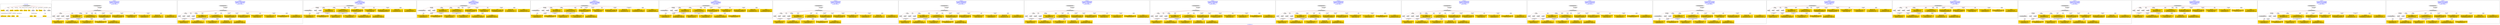 digraph n0 {
fontcolor="blue"
remincross="true"
label="s28-wildlife-art.csv"
subgraph cluster_0 {
label="1-correct model"
n2[style="filled",color="white",fillcolor="lightgray",label="CulturalHeritageObject1"];
n3[shape="plaintext",style="filled",fillcolor="gold",label="Create Date"];
n4[style="filled",color="white",fillcolor="lightgray",label="Person1"];
n5[shape="plaintext",style="filled",fillcolor="gold",label="Description"];
n6[shape="plaintext",style="filled",fillcolor="gold",label="Measurements"];
n7[shape="plaintext",style="filled",fillcolor="gold",label="Materials"];
n8[shape="plaintext",style="filled",fillcolor="gold",label="Credit Line"];
n9[shape="plaintext",style="filled",fillcolor="gold",label="Owner"];
n10[style="filled",color="white",fillcolor="lightgray",label="Concept1"];
n11[shape="plaintext",style="filled",fillcolor="gold",label="Title"];
n12[shape="plaintext",style="filled",fillcolor="gold",label="ID Number"];
n13[style="filled",color="white",fillcolor="lightgray",label="Place1"];
n14[style="filled",color="white",fillcolor="lightgray",label="Concept2"];
n15[shape="plaintext",style="filled",fillcolor="gold",label="Maker Bio Country"];
n16[shape="plaintext",style="filled",fillcolor="gold",label="birthDate"];
n17[shape="plaintext",style="filled",fillcolor="gold",label="deathDate"];
n18[shape="plaintext",style="filled",fillcolor="gold",label="Maker"];
n19[shape="plaintext",style="filled",fillcolor="gold",label="Place Made"];
n20[shape="plaintext",style="filled",fillcolor="gold",label="Category"];
n21[shape="plaintext",style="filled",fillcolor="gold",label="Option1"];
}
subgraph cluster_1 {
label="candidate 0\nlink coherence:0.9444444444444444\nnode coherence:0.9444444444444444\nconfidence:0.4744393400002104\nmapping score:0.5755253640456541\ncost:17.9999\n-precision:0.67-recall:0.63"
n23[style="filled",color="white",fillcolor="lightgray",label="CulturalHeritageObject1"];
n24[style="filled",color="white",fillcolor="lightgray",label="Person1"];
n25[style="filled",color="white",fillcolor="lightgray",label="Person2"];
n26[style="filled",color="white",fillcolor="lightgray",label="Concept1"];
n27[style="filled",color="white",fillcolor="lightgray",label="Concept2"];
n28[style="filled",color="white",fillcolor="lightgray",label="EuropeanaAggregation1"];
n29[shape="plaintext",style="filled",fillcolor="gold",label="birthDate\n[CulturalHeritageObject,created,0.435]\n[Person,dateOfDeath,0.357]\n[Person,dateOfBirth,0.143]\n[CulturalHeritageObject,provenance,0.066]"];
n30[shape="plaintext",style="filled",fillcolor="gold",label="Measurements\n[CulturalHeritageObject,extent,0.792]\n[WebResource,classLink,0.08]\n[CulturalHeritageObject,accessionNumber,0.073]\n[Person,nameOfThePerson,0.056]"];
n31[shape="plaintext",style="filled",fillcolor="gold",label="Category\n[Concept,prefLabel,0.62]\n[CulturalHeritageObject,description,0.19]\n[CulturalHeritageObject,created,0.128]\n[CulturalHeritageObject,provenance,0.062]"];
n32[shape="plaintext",style="filled",fillcolor="gold",label="Owner\n[CulturalHeritageObject,provenance,0.401]\n[CulturalHeritageObject,rightsHolder,0.393]\n[CulturalHeritageObject,description,0.115]\n[CulturalHeritageObject,title,0.091]"];
n33[shape="plaintext",style="filled",fillcolor="gold",label="Credit Line\n[CulturalHeritageObject,provenance,0.5]\n[CulturalHeritageObject,rightsHolder,0.269]\n[CulturalHeritageObject,description,0.123]\n[Document,classLink,0.107]"];
n34[shape="plaintext",style="filled",fillcolor="gold",label="Place Made\n[CulturalHeritageObject,description,0.599]\n[CulturalHeritageObject,provenance,0.281]\n[Concept,prefLabel,0.12]"];
n35[shape="plaintext",style="filled",fillcolor="gold",label="Maker\n[Person,nameOfThePerson,0.452]\n[CulturalHeritageObject,provenance,0.305]\n[Document,classLink,0.151]\n[WebResource,classLink,0.091]"];
n36[shape="plaintext",style="filled",fillcolor="gold",label="Description\n[CulturalHeritageObject,description,0.597]\n[CulturalHeritageObject,title,0.19]\n[Concept,prefLabel,0.129]\n[Document,classLink,0.084]"];
n37[shape="plaintext",style="filled",fillcolor="gold",label="Option1\n[Person,nameOfThePerson,0.355]\n[Person,countryAssociatedWithThePerson,0.306]\n[Concept,prefLabel,0.184]\n[CulturalHeritageObject,title,0.156]"];
n38[shape="plaintext",style="filled",fillcolor="gold",label="Title\n[CulturalHeritageObject,description,0.356]\n[Concept,prefLabel,0.235]\n[CulturalHeritageObject,title,0.229]\n[Document,classLink,0.18]"];
n39[shape="plaintext",style="filled",fillcolor="gold",label="deathDate\n[Person,dateOfDeath,0.615]\n[CulturalHeritageObject,provenance,0.166]\n[CulturalHeritageObject,accessionNumber,0.127]\n[CulturalHeritageObject,created,0.091]"];
n40[shape="plaintext",style="filled",fillcolor="gold",label="Maker Bio Country\n[Place,label,0.633]\n[CulturalHeritageObject,provenance,0.258]\n[Concept,prefLabel,0.057]\n[CulturalHeritageObject,description,0.053]"];
n41[shape="plaintext",style="filled",fillcolor="gold",label="Materials\n[CulturalHeritageObject,medium,0.801]\n[Concept,prefLabel,0.135]\n[CulturalHeritageObject,description,0.056]\n[CulturalHeritageObject,extent,0.008]"];
}
subgraph cluster_2 {
label="candidate 1\nlink coherence:0.9444444444444444\nnode coherence:0.9444444444444444\nconfidence:0.4713629515160989\nmapping score:0.574499901217617\ncost:17.9999\n-precision:0.67-recall:0.63"
n43[style="filled",color="white",fillcolor="lightgray",label="CulturalHeritageObject1"];
n44[style="filled",color="white",fillcolor="lightgray",label="Person1"];
n45[style="filled",color="white",fillcolor="lightgray",label="Person2"];
n46[style="filled",color="white",fillcolor="lightgray",label="Concept1"];
n47[style="filled",color="white",fillcolor="lightgray",label="Concept2"];
n48[style="filled",color="white",fillcolor="lightgray",label="EuropeanaAggregation1"];
n49[shape="plaintext",style="filled",fillcolor="gold",label="birthDate\n[CulturalHeritageObject,created,0.435]\n[Person,dateOfDeath,0.357]\n[Person,dateOfBirth,0.143]\n[CulturalHeritageObject,provenance,0.066]"];
n50[shape="plaintext",style="filled",fillcolor="gold",label="Measurements\n[CulturalHeritageObject,extent,0.792]\n[WebResource,classLink,0.08]\n[CulturalHeritageObject,accessionNumber,0.073]\n[Person,nameOfThePerson,0.056]"];
n51[shape="plaintext",style="filled",fillcolor="gold",label="Category\n[Concept,prefLabel,0.62]\n[CulturalHeritageObject,description,0.19]\n[CulturalHeritageObject,created,0.128]\n[CulturalHeritageObject,provenance,0.062]"];
n52[shape="plaintext",style="filled",fillcolor="gold",label="Owner\n[CulturalHeritageObject,provenance,0.401]\n[CulturalHeritageObject,rightsHolder,0.393]\n[CulturalHeritageObject,description,0.115]\n[CulturalHeritageObject,title,0.091]"];
n53[shape="plaintext",style="filled",fillcolor="gold",label="Credit Line\n[CulturalHeritageObject,provenance,0.5]\n[CulturalHeritageObject,rightsHolder,0.269]\n[CulturalHeritageObject,description,0.123]\n[Document,classLink,0.107]"];
n54[shape="plaintext",style="filled",fillcolor="gold",label="Maker Bio Country\n[Place,label,0.633]\n[CulturalHeritageObject,provenance,0.258]\n[Concept,prefLabel,0.057]\n[CulturalHeritageObject,description,0.053]"];
n55[shape="plaintext",style="filled",fillcolor="gold",label="Maker\n[Person,nameOfThePerson,0.452]\n[CulturalHeritageObject,provenance,0.305]\n[Document,classLink,0.151]\n[WebResource,classLink,0.091]"];
n56[shape="plaintext",style="filled",fillcolor="gold",label="Description\n[CulturalHeritageObject,description,0.597]\n[CulturalHeritageObject,title,0.19]\n[Concept,prefLabel,0.129]\n[Document,classLink,0.084]"];
n57[shape="plaintext",style="filled",fillcolor="gold",label="Option1\n[Person,nameOfThePerson,0.355]\n[Person,countryAssociatedWithThePerson,0.306]\n[Concept,prefLabel,0.184]\n[CulturalHeritageObject,title,0.156]"];
n58[shape="plaintext",style="filled",fillcolor="gold",label="Title\n[CulturalHeritageObject,description,0.356]\n[Concept,prefLabel,0.235]\n[CulturalHeritageObject,title,0.229]\n[Document,classLink,0.18]"];
n59[shape="plaintext",style="filled",fillcolor="gold",label="deathDate\n[Person,dateOfDeath,0.615]\n[CulturalHeritageObject,provenance,0.166]\n[CulturalHeritageObject,accessionNumber,0.127]\n[CulturalHeritageObject,created,0.091]"];
n60[shape="plaintext",style="filled",fillcolor="gold",label="Place Made\n[CulturalHeritageObject,description,0.599]\n[CulturalHeritageObject,provenance,0.281]\n[Concept,prefLabel,0.12]"];
n61[shape="plaintext",style="filled",fillcolor="gold",label="Materials\n[CulturalHeritageObject,medium,0.801]\n[Concept,prefLabel,0.135]\n[CulturalHeritageObject,description,0.056]\n[CulturalHeritageObject,extent,0.008]"];
}
subgraph cluster_3 {
label="candidate 10\nlink coherence:0.9375\nnode coherence:0.9411764705882353\nconfidence:0.4842617605184968\nmapping score:0.5905306924201928\ncost:114.99993\n-precision:0.56-recall:0.47"
n63[style="filled",color="white",fillcolor="lightgray",label="CulturalHeritageObject1"];
n64[style="filled",color="white",fillcolor="lightgray",label="CulturalHeritageObject2"];
n65[style="filled",color="white",fillcolor="lightgray",label="Person1"];
n66[style="filled",color="white",fillcolor="lightgray",label="Concept1"];
n67[shape="plaintext",style="filled",fillcolor="gold",label="birthDate\n[CulturalHeritageObject,created,0.435]\n[Person,dateOfDeath,0.357]\n[Person,dateOfBirth,0.143]\n[CulturalHeritageObject,provenance,0.066]"];
n68[shape="plaintext",style="filled",fillcolor="gold",label="Measurements\n[CulturalHeritageObject,extent,0.792]\n[WebResource,classLink,0.08]\n[CulturalHeritageObject,accessionNumber,0.073]\n[Person,nameOfThePerson,0.056]"];
n69[shape="plaintext",style="filled",fillcolor="gold",label="Credit Line\n[CulturalHeritageObject,provenance,0.5]\n[CulturalHeritageObject,rightsHolder,0.269]\n[CulturalHeritageObject,description,0.123]\n[Document,classLink,0.107]"];
n70[shape="plaintext",style="filled",fillcolor="gold",label="Maker\n[Person,nameOfThePerson,0.452]\n[CulturalHeritageObject,provenance,0.305]\n[Document,classLink,0.151]\n[WebResource,classLink,0.091]"];
n71[shape="plaintext",style="filled",fillcolor="gold",label="Category\n[Concept,prefLabel,0.62]\n[CulturalHeritageObject,description,0.19]\n[CulturalHeritageObject,created,0.128]\n[CulturalHeritageObject,provenance,0.062]"];
n72[shape="plaintext",style="filled",fillcolor="gold",label="Description\n[CulturalHeritageObject,description,0.597]\n[CulturalHeritageObject,title,0.19]\n[Concept,prefLabel,0.129]\n[Document,classLink,0.084]"];
n73[shape="plaintext",style="filled",fillcolor="gold",label="Option1\n[Person,nameOfThePerson,0.355]\n[Person,countryAssociatedWithThePerson,0.306]\n[Concept,prefLabel,0.184]\n[CulturalHeritageObject,title,0.156]"];
n74[shape="plaintext",style="filled",fillcolor="gold",label="Owner\n[CulturalHeritageObject,provenance,0.401]\n[CulturalHeritageObject,rightsHolder,0.393]\n[CulturalHeritageObject,description,0.115]\n[CulturalHeritageObject,title,0.091]"];
n75[shape="plaintext",style="filled",fillcolor="gold",label="deathDate\n[Person,dateOfDeath,0.615]\n[CulturalHeritageObject,provenance,0.166]\n[CulturalHeritageObject,accessionNumber,0.127]\n[CulturalHeritageObject,created,0.091]"];
n76[shape="plaintext",style="filled",fillcolor="gold",label="Title\n[CulturalHeritageObject,description,0.356]\n[Concept,prefLabel,0.235]\n[CulturalHeritageObject,title,0.229]\n[Document,classLink,0.18]"];
n77[shape="plaintext",style="filled",fillcolor="gold",label="Maker Bio Country\n[Place,label,0.633]\n[CulturalHeritageObject,provenance,0.258]\n[Concept,prefLabel,0.057]\n[CulturalHeritageObject,description,0.053]"];
n78[shape="plaintext",style="filled",fillcolor="gold",label="Place Made\n[CulturalHeritageObject,description,0.599]\n[CulturalHeritageObject,provenance,0.281]\n[Concept,prefLabel,0.12]"];
n79[shape="plaintext",style="filled",fillcolor="gold",label="Materials\n[CulturalHeritageObject,medium,0.801]\n[Concept,prefLabel,0.135]\n[CulturalHeritageObject,description,0.056]\n[CulturalHeritageObject,extent,0.008]"];
}
subgraph cluster_4 {
label="candidate 11\nlink coherence:0.9375\nnode coherence:0.9411764705882353\nconfidence:0.45979085799496766\nmapping score:0.5823737249123497\ncost:114.99993\n-precision:0.56-recall:0.47"
n81[style="filled",color="white",fillcolor="lightgray",label="CulturalHeritageObject1"];
n82[style="filled",color="white",fillcolor="lightgray",label="CulturalHeritageObject2"];
n83[style="filled",color="white",fillcolor="lightgray",label="Person1"];
n84[style="filled",color="white",fillcolor="lightgray",label="Concept1"];
n85[shape="plaintext",style="filled",fillcolor="gold",label="birthDate\n[CulturalHeritageObject,created,0.435]\n[Person,dateOfDeath,0.357]\n[Person,dateOfBirth,0.143]\n[CulturalHeritageObject,provenance,0.066]"];
n86[shape="plaintext",style="filled",fillcolor="gold",label="Measurements\n[CulturalHeritageObject,extent,0.792]\n[WebResource,classLink,0.08]\n[CulturalHeritageObject,accessionNumber,0.073]\n[Person,nameOfThePerson,0.056]"];
n87[shape="plaintext",style="filled",fillcolor="gold",label="Credit Line\n[CulturalHeritageObject,provenance,0.5]\n[CulturalHeritageObject,rightsHolder,0.269]\n[CulturalHeritageObject,description,0.123]\n[Document,classLink,0.107]"];
n88[shape="plaintext",style="filled",fillcolor="gold",label="Maker\n[Person,nameOfThePerson,0.452]\n[CulturalHeritageObject,provenance,0.305]\n[Document,classLink,0.151]\n[WebResource,classLink,0.091]"];
n89[shape="plaintext",style="filled",fillcolor="gold",label="Category\n[Concept,prefLabel,0.62]\n[CulturalHeritageObject,description,0.19]\n[CulturalHeritageObject,created,0.128]\n[CulturalHeritageObject,provenance,0.062]"];
n90[shape="plaintext",style="filled",fillcolor="gold",label="Description\n[CulturalHeritageObject,description,0.597]\n[CulturalHeritageObject,title,0.19]\n[Concept,prefLabel,0.129]\n[Document,classLink,0.084]"];
n91[shape="plaintext",style="filled",fillcolor="gold",label="Option1\n[Person,nameOfThePerson,0.355]\n[Person,countryAssociatedWithThePerson,0.306]\n[Concept,prefLabel,0.184]\n[CulturalHeritageObject,title,0.156]"];
n92[shape="plaintext",style="filled",fillcolor="gold",label="Owner\n[CulturalHeritageObject,provenance,0.401]\n[CulturalHeritageObject,rightsHolder,0.393]\n[CulturalHeritageObject,description,0.115]\n[CulturalHeritageObject,title,0.091]"];
n93[shape="plaintext",style="filled",fillcolor="gold",label="deathDate\n[Person,dateOfDeath,0.615]\n[CulturalHeritageObject,provenance,0.166]\n[CulturalHeritageObject,accessionNumber,0.127]\n[CulturalHeritageObject,created,0.091]"];
n94[shape="plaintext",style="filled",fillcolor="gold",label="Title\n[CulturalHeritageObject,description,0.356]\n[Concept,prefLabel,0.235]\n[CulturalHeritageObject,title,0.229]\n[Document,classLink,0.18]"];
n95[shape="plaintext",style="filled",fillcolor="gold",label="Maker Bio Country\n[Place,label,0.633]\n[CulturalHeritageObject,provenance,0.258]\n[Concept,prefLabel,0.057]\n[CulturalHeritageObject,description,0.053]"];
n96[shape="plaintext",style="filled",fillcolor="gold",label="Place Made\n[CulturalHeritageObject,description,0.599]\n[CulturalHeritageObject,provenance,0.281]\n[Concept,prefLabel,0.12]"];
n97[shape="plaintext",style="filled",fillcolor="gold",label="Materials\n[CulturalHeritageObject,medium,0.801]\n[Concept,prefLabel,0.135]\n[CulturalHeritageObject,description,0.056]\n[CulturalHeritageObject,extent,0.008]"];
}
subgraph cluster_5 {
label="candidate 12\nlink coherence:0.9375\nnode coherence:0.9411764705882353\nconfidence:0.44670463009289996\nmapping score:0.5780116489449938\ncost:114.99993\n-precision:0.5-recall:0.42"
n99[style="filled",color="white",fillcolor="lightgray",label="CulturalHeritageObject1"];
n100[style="filled",color="white",fillcolor="lightgray",label="CulturalHeritageObject2"];
n101[style="filled",color="white",fillcolor="lightgray",label="Person1"];
n102[style="filled",color="white",fillcolor="lightgray",label="Concept1"];
n103[shape="plaintext",style="filled",fillcolor="gold",label="birthDate\n[CulturalHeritageObject,created,0.435]\n[Person,dateOfDeath,0.357]\n[Person,dateOfBirth,0.143]\n[CulturalHeritageObject,provenance,0.066]"];
n104[shape="plaintext",style="filled",fillcolor="gold",label="Measurements\n[CulturalHeritageObject,extent,0.792]\n[WebResource,classLink,0.08]\n[CulturalHeritageObject,accessionNumber,0.073]\n[Person,nameOfThePerson,0.056]"];
n105[shape="plaintext",style="filled",fillcolor="gold",label="Credit Line\n[CulturalHeritageObject,provenance,0.5]\n[CulturalHeritageObject,rightsHolder,0.269]\n[CulturalHeritageObject,description,0.123]\n[Document,classLink,0.107]"];
n106[shape="plaintext",style="filled",fillcolor="gold",label="Maker\n[Person,nameOfThePerson,0.452]\n[CulturalHeritageObject,provenance,0.305]\n[Document,classLink,0.151]\n[WebResource,classLink,0.091]"];
n107[shape="plaintext",style="filled",fillcolor="gold",label="Category\n[Concept,prefLabel,0.62]\n[CulturalHeritageObject,description,0.19]\n[CulturalHeritageObject,created,0.128]\n[CulturalHeritageObject,provenance,0.062]"];
n108[shape="plaintext",style="filled",fillcolor="gold",label="Description\n[CulturalHeritageObject,description,0.597]\n[CulturalHeritageObject,title,0.19]\n[Concept,prefLabel,0.129]\n[Document,classLink,0.084]"];
n109[shape="plaintext",style="filled",fillcolor="gold",label="Option1\n[Person,nameOfThePerson,0.355]\n[Person,countryAssociatedWithThePerson,0.306]\n[Concept,prefLabel,0.184]\n[CulturalHeritageObject,title,0.156]"];
n110[shape="plaintext",style="filled",fillcolor="gold",label="Owner\n[CulturalHeritageObject,provenance,0.401]\n[CulturalHeritageObject,rightsHolder,0.393]\n[CulturalHeritageObject,description,0.115]\n[CulturalHeritageObject,title,0.091]"];
n111[shape="plaintext",style="filled",fillcolor="gold",label="Title\n[CulturalHeritageObject,description,0.356]\n[Concept,prefLabel,0.235]\n[CulturalHeritageObject,title,0.229]\n[Document,classLink,0.18]"];
n112[shape="plaintext",style="filled",fillcolor="gold",label="Maker Bio Country\n[Place,label,0.633]\n[CulturalHeritageObject,provenance,0.258]\n[Concept,prefLabel,0.057]\n[CulturalHeritageObject,description,0.053]"];
n113[shape="plaintext",style="filled",fillcolor="gold",label="Place Made\n[CulturalHeritageObject,description,0.599]\n[CulturalHeritageObject,provenance,0.281]\n[Concept,prefLabel,0.12]"];
n114[shape="plaintext",style="filled",fillcolor="gold",label="deathDate\n[Person,dateOfDeath,0.615]\n[CulturalHeritageObject,provenance,0.166]\n[CulturalHeritageObject,accessionNumber,0.127]\n[CulturalHeritageObject,created,0.091]"];
n115[shape="plaintext",style="filled",fillcolor="gold",label="Materials\n[CulturalHeritageObject,medium,0.801]\n[Concept,prefLabel,0.135]\n[CulturalHeritageObject,description,0.056]\n[CulturalHeritageObject,extent,0.008]"];
}
subgraph cluster_6 {
label="candidate 13\nlink coherence:0.9375\nnode coherence:0.9411764705882353\nconfidence:0.41434500396565743\nmapping score:0.5672251069025797\ncost:114.99993\n-precision:0.5-recall:0.42"
n117[style="filled",color="white",fillcolor="lightgray",label="CulturalHeritageObject1"];
n118[style="filled",color="white",fillcolor="lightgray",label="CulturalHeritageObject2"];
n119[style="filled",color="white",fillcolor="lightgray",label="Person1"];
n120[style="filled",color="white",fillcolor="lightgray",label="Concept1"];
n121[shape="plaintext",style="filled",fillcolor="gold",label="birthDate\n[CulturalHeritageObject,created,0.435]\n[Person,dateOfDeath,0.357]\n[Person,dateOfBirth,0.143]\n[CulturalHeritageObject,provenance,0.066]"];
n122[shape="plaintext",style="filled",fillcolor="gold",label="Measurements\n[CulturalHeritageObject,extent,0.792]\n[WebResource,classLink,0.08]\n[CulturalHeritageObject,accessionNumber,0.073]\n[Person,nameOfThePerson,0.056]"];
n123[shape="plaintext",style="filled",fillcolor="gold",label="Credit Line\n[CulturalHeritageObject,provenance,0.5]\n[CulturalHeritageObject,rightsHolder,0.269]\n[CulturalHeritageObject,description,0.123]\n[Document,classLink,0.107]"];
n124[shape="plaintext",style="filled",fillcolor="gold",label="Place Made\n[CulturalHeritageObject,description,0.599]\n[CulturalHeritageObject,provenance,0.281]\n[Concept,prefLabel,0.12]"];
n125[shape="plaintext",style="filled",fillcolor="gold",label="Maker\n[Person,nameOfThePerson,0.452]\n[CulturalHeritageObject,provenance,0.305]\n[Document,classLink,0.151]\n[WebResource,classLink,0.091]"];
n126[shape="plaintext",style="filled",fillcolor="gold",label="Description\n[CulturalHeritageObject,description,0.597]\n[CulturalHeritageObject,title,0.19]\n[Concept,prefLabel,0.129]\n[Document,classLink,0.084]"];
n127[shape="plaintext",style="filled",fillcolor="gold",label="Option1\n[Person,nameOfThePerson,0.355]\n[Person,countryAssociatedWithThePerson,0.306]\n[Concept,prefLabel,0.184]\n[CulturalHeritageObject,title,0.156]"];
n128[shape="plaintext",style="filled",fillcolor="gold",label="Owner\n[CulturalHeritageObject,provenance,0.401]\n[CulturalHeritageObject,rightsHolder,0.393]\n[CulturalHeritageObject,description,0.115]\n[CulturalHeritageObject,title,0.091]"];
n129[shape="plaintext",style="filled",fillcolor="gold",label="deathDate\n[Person,dateOfDeath,0.615]\n[CulturalHeritageObject,provenance,0.166]\n[CulturalHeritageObject,accessionNumber,0.127]\n[CulturalHeritageObject,created,0.091]"];
n130[shape="plaintext",style="filled",fillcolor="gold",label="Title\n[CulturalHeritageObject,description,0.356]\n[Concept,prefLabel,0.235]\n[CulturalHeritageObject,title,0.229]\n[Document,classLink,0.18]"];
n131[shape="plaintext",style="filled",fillcolor="gold",label="Maker Bio Country\n[Place,label,0.633]\n[CulturalHeritageObject,provenance,0.258]\n[Concept,prefLabel,0.057]\n[CulturalHeritageObject,description,0.053]"];
n132[shape="plaintext",style="filled",fillcolor="gold",label="Category\n[Concept,prefLabel,0.62]\n[CulturalHeritageObject,description,0.19]\n[CulturalHeritageObject,created,0.128]\n[CulturalHeritageObject,provenance,0.062]"];
n133[shape="plaintext",style="filled",fillcolor="gold",label="Materials\n[CulturalHeritageObject,medium,0.801]\n[Concept,prefLabel,0.135]\n[CulturalHeritageObject,description,0.056]\n[CulturalHeritageObject,extent,0.008]"];
}
subgraph cluster_7 {
label="candidate 14\nlink coherence:0.8888888888888888\nnode coherence:0.9444444444444444\nconfidence:0.4744393400002104\nmapping score:0.5755253640456541\ncost:17.9999\n-precision:0.61-recall:0.58"
n135[style="filled",color="white",fillcolor="lightgray",label="CulturalHeritageObject1"];
n136[style="filled",color="white",fillcolor="lightgray",label="Person1"];
n137[style="filled",color="white",fillcolor="lightgray",label="Person2"];
n138[style="filled",color="white",fillcolor="lightgray",label="Concept1"];
n139[style="filled",color="white",fillcolor="lightgray",label="Concept2"];
n140[style="filled",color="white",fillcolor="lightgray",label="EuropeanaAggregation1"];
n141[shape="plaintext",style="filled",fillcolor="gold",label="birthDate\n[CulturalHeritageObject,created,0.435]\n[Person,dateOfDeath,0.357]\n[Person,dateOfBirth,0.143]\n[CulturalHeritageObject,provenance,0.066]"];
n142[shape="plaintext",style="filled",fillcolor="gold",label="Measurements\n[CulturalHeritageObject,extent,0.792]\n[WebResource,classLink,0.08]\n[CulturalHeritageObject,accessionNumber,0.073]\n[Person,nameOfThePerson,0.056]"];
n143[shape="plaintext",style="filled",fillcolor="gold",label="Category\n[Concept,prefLabel,0.62]\n[CulturalHeritageObject,description,0.19]\n[CulturalHeritageObject,created,0.128]\n[CulturalHeritageObject,provenance,0.062]"];
n144[shape="plaintext",style="filled",fillcolor="gold",label="Owner\n[CulturalHeritageObject,provenance,0.401]\n[CulturalHeritageObject,rightsHolder,0.393]\n[CulturalHeritageObject,description,0.115]\n[CulturalHeritageObject,title,0.091]"];
n145[shape="plaintext",style="filled",fillcolor="gold",label="Credit Line\n[CulturalHeritageObject,provenance,0.5]\n[CulturalHeritageObject,rightsHolder,0.269]\n[CulturalHeritageObject,description,0.123]\n[Document,classLink,0.107]"];
n146[shape="plaintext",style="filled",fillcolor="gold",label="Place Made\n[CulturalHeritageObject,description,0.599]\n[CulturalHeritageObject,provenance,0.281]\n[Concept,prefLabel,0.12]"];
n147[shape="plaintext",style="filled",fillcolor="gold",label="Maker\n[Person,nameOfThePerson,0.452]\n[CulturalHeritageObject,provenance,0.305]\n[Document,classLink,0.151]\n[WebResource,classLink,0.091]"];
n148[shape="plaintext",style="filled",fillcolor="gold",label="Description\n[CulturalHeritageObject,description,0.597]\n[CulturalHeritageObject,title,0.19]\n[Concept,prefLabel,0.129]\n[Document,classLink,0.084]"];
n149[shape="plaintext",style="filled",fillcolor="gold",label="Option1\n[Person,nameOfThePerson,0.355]\n[Person,countryAssociatedWithThePerson,0.306]\n[Concept,prefLabel,0.184]\n[CulturalHeritageObject,title,0.156]"];
n150[shape="plaintext",style="filled",fillcolor="gold",label="Title\n[CulturalHeritageObject,description,0.356]\n[Concept,prefLabel,0.235]\n[CulturalHeritageObject,title,0.229]\n[Document,classLink,0.18]"];
n151[shape="plaintext",style="filled",fillcolor="gold",label="deathDate\n[Person,dateOfDeath,0.615]\n[CulturalHeritageObject,provenance,0.166]\n[CulturalHeritageObject,accessionNumber,0.127]\n[CulturalHeritageObject,created,0.091]"];
n152[shape="plaintext",style="filled",fillcolor="gold",label="Maker Bio Country\n[Place,label,0.633]\n[CulturalHeritageObject,provenance,0.258]\n[Concept,prefLabel,0.057]\n[CulturalHeritageObject,description,0.053]"];
n153[shape="plaintext",style="filled",fillcolor="gold",label="Materials\n[CulturalHeritageObject,medium,0.801]\n[Concept,prefLabel,0.135]\n[CulturalHeritageObject,description,0.056]\n[CulturalHeritageObject,extent,0.008]"];
}
subgraph cluster_8 {
label="candidate 15\nlink coherence:0.8888888888888888\nnode coherence:0.9444444444444444\nconfidence:0.4744393400002104\nmapping score:0.5755253640456541\ncost:17.99991\n-precision:0.61-recall:0.58"
n155[style="filled",color="white",fillcolor="lightgray",label="CulturalHeritageObject1"];
n156[style="filled",color="white",fillcolor="lightgray",label="Person1"];
n157[style="filled",color="white",fillcolor="lightgray",label="Person2"];
n158[style="filled",color="white",fillcolor="lightgray",label="Concept1"];
n159[style="filled",color="white",fillcolor="lightgray",label="Concept2"];
n160[style="filled",color="white",fillcolor="lightgray",label="EuropeanaAggregation1"];
n161[shape="plaintext",style="filled",fillcolor="gold",label="birthDate\n[CulturalHeritageObject,created,0.435]\n[Person,dateOfDeath,0.357]\n[Person,dateOfBirth,0.143]\n[CulturalHeritageObject,provenance,0.066]"];
n162[shape="plaintext",style="filled",fillcolor="gold",label="Measurements\n[CulturalHeritageObject,extent,0.792]\n[WebResource,classLink,0.08]\n[CulturalHeritageObject,accessionNumber,0.073]\n[Person,nameOfThePerson,0.056]"];
n163[shape="plaintext",style="filled",fillcolor="gold",label="Category\n[Concept,prefLabel,0.62]\n[CulturalHeritageObject,description,0.19]\n[CulturalHeritageObject,created,0.128]\n[CulturalHeritageObject,provenance,0.062]"];
n164[shape="plaintext",style="filled",fillcolor="gold",label="Owner\n[CulturalHeritageObject,provenance,0.401]\n[CulturalHeritageObject,rightsHolder,0.393]\n[CulturalHeritageObject,description,0.115]\n[CulturalHeritageObject,title,0.091]"];
n165[shape="plaintext",style="filled",fillcolor="gold",label="Credit Line\n[CulturalHeritageObject,provenance,0.5]\n[CulturalHeritageObject,rightsHolder,0.269]\n[CulturalHeritageObject,description,0.123]\n[Document,classLink,0.107]"];
n166[shape="plaintext",style="filled",fillcolor="gold",label="Place Made\n[CulturalHeritageObject,description,0.599]\n[CulturalHeritageObject,provenance,0.281]\n[Concept,prefLabel,0.12]"];
n167[shape="plaintext",style="filled",fillcolor="gold",label="Maker\n[Person,nameOfThePerson,0.452]\n[CulturalHeritageObject,provenance,0.305]\n[Document,classLink,0.151]\n[WebResource,classLink,0.091]"];
n168[shape="plaintext",style="filled",fillcolor="gold",label="Description\n[CulturalHeritageObject,description,0.597]\n[CulturalHeritageObject,title,0.19]\n[Concept,prefLabel,0.129]\n[Document,classLink,0.084]"];
n169[shape="plaintext",style="filled",fillcolor="gold",label="Option1\n[Person,nameOfThePerson,0.355]\n[Person,countryAssociatedWithThePerson,0.306]\n[Concept,prefLabel,0.184]\n[CulturalHeritageObject,title,0.156]"];
n170[shape="plaintext",style="filled",fillcolor="gold",label="Title\n[CulturalHeritageObject,description,0.356]\n[Concept,prefLabel,0.235]\n[CulturalHeritageObject,title,0.229]\n[Document,classLink,0.18]"];
n171[shape="plaintext",style="filled",fillcolor="gold",label="deathDate\n[Person,dateOfDeath,0.615]\n[CulturalHeritageObject,provenance,0.166]\n[CulturalHeritageObject,accessionNumber,0.127]\n[CulturalHeritageObject,created,0.091]"];
n172[shape="plaintext",style="filled",fillcolor="gold",label="Maker Bio Country\n[Place,label,0.633]\n[CulturalHeritageObject,provenance,0.258]\n[Concept,prefLabel,0.057]\n[CulturalHeritageObject,description,0.053]"];
n173[shape="plaintext",style="filled",fillcolor="gold",label="Materials\n[CulturalHeritageObject,medium,0.801]\n[Concept,prefLabel,0.135]\n[CulturalHeritageObject,description,0.056]\n[CulturalHeritageObject,extent,0.008]"];
}
subgraph cluster_9 {
label="candidate 16\nlink coherence:0.8888888888888888\nnode coherence:0.9444444444444444\nconfidence:0.4713629515160989\nmapping score:0.574499901217617\ncost:17.9999\n-precision:0.61-recall:0.58"
n175[style="filled",color="white",fillcolor="lightgray",label="CulturalHeritageObject1"];
n176[style="filled",color="white",fillcolor="lightgray",label="Person1"];
n177[style="filled",color="white",fillcolor="lightgray",label="Person2"];
n178[style="filled",color="white",fillcolor="lightgray",label="Concept1"];
n179[style="filled",color="white",fillcolor="lightgray",label="Concept2"];
n180[style="filled",color="white",fillcolor="lightgray",label="EuropeanaAggregation1"];
n181[shape="plaintext",style="filled",fillcolor="gold",label="birthDate\n[CulturalHeritageObject,created,0.435]\n[Person,dateOfDeath,0.357]\n[Person,dateOfBirth,0.143]\n[CulturalHeritageObject,provenance,0.066]"];
n182[shape="plaintext",style="filled",fillcolor="gold",label="Measurements\n[CulturalHeritageObject,extent,0.792]\n[WebResource,classLink,0.08]\n[CulturalHeritageObject,accessionNumber,0.073]\n[Person,nameOfThePerson,0.056]"];
n183[shape="plaintext",style="filled",fillcolor="gold",label="Category\n[Concept,prefLabel,0.62]\n[CulturalHeritageObject,description,0.19]\n[CulturalHeritageObject,created,0.128]\n[CulturalHeritageObject,provenance,0.062]"];
n184[shape="plaintext",style="filled",fillcolor="gold",label="Owner\n[CulturalHeritageObject,provenance,0.401]\n[CulturalHeritageObject,rightsHolder,0.393]\n[CulturalHeritageObject,description,0.115]\n[CulturalHeritageObject,title,0.091]"];
n185[shape="plaintext",style="filled",fillcolor="gold",label="Credit Line\n[CulturalHeritageObject,provenance,0.5]\n[CulturalHeritageObject,rightsHolder,0.269]\n[CulturalHeritageObject,description,0.123]\n[Document,classLink,0.107]"];
n186[shape="plaintext",style="filled",fillcolor="gold",label="Maker Bio Country\n[Place,label,0.633]\n[CulturalHeritageObject,provenance,0.258]\n[Concept,prefLabel,0.057]\n[CulturalHeritageObject,description,0.053]"];
n187[shape="plaintext",style="filled",fillcolor="gold",label="Maker\n[Person,nameOfThePerson,0.452]\n[CulturalHeritageObject,provenance,0.305]\n[Document,classLink,0.151]\n[WebResource,classLink,0.091]"];
n188[shape="plaintext",style="filled",fillcolor="gold",label="Description\n[CulturalHeritageObject,description,0.597]\n[CulturalHeritageObject,title,0.19]\n[Concept,prefLabel,0.129]\n[Document,classLink,0.084]"];
n189[shape="plaintext",style="filled",fillcolor="gold",label="Option1\n[Person,nameOfThePerson,0.355]\n[Person,countryAssociatedWithThePerson,0.306]\n[Concept,prefLabel,0.184]\n[CulturalHeritageObject,title,0.156]"];
n190[shape="plaintext",style="filled",fillcolor="gold",label="Title\n[CulturalHeritageObject,description,0.356]\n[Concept,prefLabel,0.235]\n[CulturalHeritageObject,title,0.229]\n[Document,classLink,0.18]"];
n191[shape="plaintext",style="filled",fillcolor="gold",label="deathDate\n[Person,dateOfDeath,0.615]\n[CulturalHeritageObject,provenance,0.166]\n[CulturalHeritageObject,accessionNumber,0.127]\n[CulturalHeritageObject,created,0.091]"];
n192[shape="plaintext",style="filled",fillcolor="gold",label="Place Made\n[CulturalHeritageObject,description,0.599]\n[CulturalHeritageObject,provenance,0.281]\n[Concept,prefLabel,0.12]"];
n193[shape="plaintext",style="filled",fillcolor="gold",label="Materials\n[CulturalHeritageObject,medium,0.801]\n[Concept,prefLabel,0.135]\n[CulturalHeritageObject,description,0.056]\n[CulturalHeritageObject,extent,0.008]"];
}
subgraph cluster_10 {
label="candidate 17\nlink coherence:0.8888888888888888\nnode coherence:0.9444444444444444\nconfidence:0.4713629515160989\nmapping score:0.574499901217617\ncost:17.99991\n-precision:0.61-recall:0.58"
n195[style="filled",color="white",fillcolor="lightgray",label="CulturalHeritageObject1"];
n196[style="filled",color="white",fillcolor="lightgray",label="Person1"];
n197[style="filled",color="white",fillcolor="lightgray",label="Person2"];
n198[style="filled",color="white",fillcolor="lightgray",label="Concept1"];
n199[style="filled",color="white",fillcolor="lightgray",label="Concept2"];
n200[style="filled",color="white",fillcolor="lightgray",label="EuropeanaAggregation1"];
n201[shape="plaintext",style="filled",fillcolor="gold",label="birthDate\n[CulturalHeritageObject,created,0.435]\n[Person,dateOfDeath,0.357]\n[Person,dateOfBirth,0.143]\n[CulturalHeritageObject,provenance,0.066]"];
n202[shape="plaintext",style="filled",fillcolor="gold",label="Measurements\n[CulturalHeritageObject,extent,0.792]\n[WebResource,classLink,0.08]\n[CulturalHeritageObject,accessionNumber,0.073]\n[Person,nameOfThePerson,0.056]"];
n203[shape="plaintext",style="filled",fillcolor="gold",label="Category\n[Concept,prefLabel,0.62]\n[CulturalHeritageObject,description,0.19]\n[CulturalHeritageObject,created,0.128]\n[CulturalHeritageObject,provenance,0.062]"];
n204[shape="plaintext",style="filled",fillcolor="gold",label="Owner\n[CulturalHeritageObject,provenance,0.401]\n[CulturalHeritageObject,rightsHolder,0.393]\n[CulturalHeritageObject,description,0.115]\n[CulturalHeritageObject,title,0.091]"];
n205[shape="plaintext",style="filled",fillcolor="gold",label="Credit Line\n[CulturalHeritageObject,provenance,0.5]\n[CulturalHeritageObject,rightsHolder,0.269]\n[CulturalHeritageObject,description,0.123]\n[Document,classLink,0.107]"];
n206[shape="plaintext",style="filled",fillcolor="gold",label="Maker Bio Country\n[Place,label,0.633]\n[CulturalHeritageObject,provenance,0.258]\n[Concept,prefLabel,0.057]\n[CulturalHeritageObject,description,0.053]"];
n207[shape="plaintext",style="filled",fillcolor="gold",label="Maker\n[Person,nameOfThePerson,0.452]\n[CulturalHeritageObject,provenance,0.305]\n[Document,classLink,0.151]\n[WebResource,classLink,0.091]"];
n208[shape="plaintext",style="filled",fillcolor="gold",label="Description\n[CulturalHeritageObject,description,0.597]\n[CulturalHeritageObject,title,0.19]\n[Concept,prefLabel,0.129]\n[Document,classLink,0.084]"];
n209[shape="plaintext",style="filled",fillcolor="gold",label="Option1\n[Person,nameOfThePerson,0.355]\n[Person,countryAssociatedWithThePerson,0.306]\n[Concept,prefLabel,0.184]\n[CulturalHeritageObject,title,0.156]"];
n210[shape="plaintext",style="filled",fillcolor="gold",label="Title\n[CulturalHeritageObject,description,0.356]\n[Concept,prefLabel,0.235]\n[CulturalHeritageObject,title,0.229]\n[Document,classLink,0.18]"];
n211[shape="plaintext",style="filled",fillcolor="gold",label="deathDate\n[Person,dateOfDeath,0.615]\n[CulturalHeritageObject,provenance,0.166]\n[CulturalHeritageObject,accessionNumber,0.127]\n[CulturalHeritageObject,created,0.091]"];
n212[shape="plaintext",style="filled",fillcolor="gold",label="Place Made\n[CulturalHeritageObject,description,0.599]\n[CulturalHeritageObject,provenance,0.281]\n[Concept,prefLabel,0.12]"];
n213[shape="plaintext",style="filled",fillcolor="gold",label="Materials\n[CulturalHeritageObject,medium,0.801]\n[Concept,prefLabel,0.135]\n[CulturalHeritageObject,description,0.056]\n[CulturalHeritageObject,extent,0.008]"];
}
subgraph cluster_11 {
label="candidate 18\nlink coherence:0.8888888888888888\nnode coherence:0.9444444444444444\nconfidence:0.45419285364722334\nmapping score:0.5687765352613251\ncost:17.9999\n-precision:0.5-recall:0.47"
n215[style="filled",color="white",fillcolor="lightgray",label="CulturalHeritageObject1"];
n216[style="filled",color="white",fillcolor="lightgray",label="Person1"];
n217[style="filled",color="white",fillcolor="lightgray",label="Person2"];
n218[style="filled",color="white",fillcolor="lightgray",label="Concept1"];
n219[style="filled",color="white",fillcolor="lightgray",label="Concept2"];
n220[style="filled",color="white",fillcolor="lightgray",label="EuropeanaAggregation1"];
n221[shape="plaintext",style="filled",fillcolor="gold",label="birthDate\n[CulturalHeritageObject,created,0.435]\n[Person,dateOfDeath,0.357]\n[Person,dateOfBirth,0.143]\n[CulturalHeritageObject,provenance,0.066]"];
n222[shape="plaintext",style="filled",fillcolor="gold",label="Measurements\n[CulturalHeritageObject,extent,0.792]\n[WebResource,classLink,0.08]\n[CulturalHeritageObject,accessionNumber,0.073]\n[Person,nameOfThePerson,0.056]"];
n223[shape="plaintext",style="filled",fillcolor="gold",label="Category\n[Concept,prefLabel,0.62]\n[CulturalHeritageObject,description,0.19]\n[CulturalHeritageObject,created,0.128]\n[CulturalHeritageObject,provenance,0.062]"];
n224[shape="plaintext",style="filled",fillcolor="gold",label="Owner\n[CulturalHeritageObject,provenance,0.401]\n[CulturalHeritageObject,rightsHolder,0.393]\n[CulturalHeritageObject,description,0.115]\n[CulturalHeritageObject,title,0.091]"];
n225[shape="plaintext",style="filled",fillcolor="gold",label="Credit Line\n[CulturalHeritageObject,provenance,0.5]\n[CulturalHeritageObject,rightsHolder,0.269]\n[CulturalHeritageObject,description,0.123]\n[Document,classLink,0.107]"];
n226[shape="plaintext",style="filled",fillcolor="gold",label="Maker Bio Country\n[Place,label,0.633]\n[CulturalHeritageObject,provenance,0.258]\n[Concept,prefLabel,0.057]\n[CulturalHeritageObject,description,0.053]"];
n227[shape="plaintext",style="filled",fillcolor="gold",label="Maker\n[Person,nameOfThePerson,0.452]\n[CulturalHeritageObject,provenance,0.305]\n[Document,classLink,0.151]\n[WebResource,classLink,0.091]"];
n228[shape="plaintext",style="filled",fillcolor="gold",label="Description\n[CulturalHeritageObject,description,0.597]\n[CulturalHeritageObject,title,0.19]\n[Concept,prefLabel,0.129]\n[Document,classLink,0.084]"];
n229[shape="plaintext",style="filled",fillcolor="gold",label="Option1\n[Person,nameOfThePerson,0.355]\n[Person,countryAssociatedWithThePerson,0.306]\n[Concept,prefLabel,0.184]\n[CulturalHeritageObject,title,0.156]"];
n230[shape="plaintext",style="filled",fillcolor="gold",label="Title\n[CulturalHeritageObject,description,0.356]\n[Concept,prefLabel,0.235]\n[CulturalHeritageObject,title,0.229]\n[Document,classLink,0.18]"];
n231[shape="plaintext",style="filled",fillcolor="gold",label="deathDate\n[Person,dateOfDeath,0.615]\n[CulturalHeritageObject,provenance,0.166]\n[CulturalHeritageObject,accessionNumber,0.127]\n[CulturalHeritageObject,created,0.091]"];
n232[shape="plaintext",style="filled",fillcolor="gold",label="Place Made\n[CulturalHeritageObject,description,0.599]\n[CulturalHeritageObject,provenance,0.281]\n[Concept,prefLabel,0.12]"];
n233[shape="plaintext",style="filled",fillcolor="gold",label="Materials\n[CulturalHeritageObject,medium,0.801]\n[Concept,prefLabel,0.135]\n[CulturalHeritageObject,description,0.056]\n[CulturalHeritageObject,extent,0.008]"];
}
subgraph cluster_12 {
label="candidate 19\nlink coherence:0.8888888888888888\nnode coherence:0.9444444444444444\nconfidence:0.45419285364722334\nmapping score:0.5687765352613251\ncost:17.99991\n-precision:0.5-recall:0.47"
n235[style="filled",color="white",fillcolor="lightgray",label="CulturalHeritageObject1"];
n236[style="filled",color="white",fillcolor="lightgray",label="Person1"];
n237[style="filled",color="white",fillcolor="lightgray",label="Person2"];
n238[style="filled",color="white",fillcolor="lightgray",label="Concept1"];
n239[style="filled",color="white",fillcolor="lightgray",label="Concept2"];
n240[style="filled",color="white",fillcolor="lightgray",label="EuropeanaAggregation1"];
n241[shape="plaintext",style="filled",fillcolor="gold",label="birthDate\n[CulturalHeritageObject,created,0.435]\n[Person,dateOfDeath,0.357]\n[Person,dateOfBirth,0.143]\n[CulturalHeritageObject,provenance,0.066]"];
n242[shape="plaintext",style="filled",fillcolor="gold",label="Measurements\n[CulturalHeritageObject,extent,0.792]\n[WebResource,classLink,0.08]\n[CulturalHeritageObject,accessionNumber,0.073]\n[Person,nameOfThePerson,0.056]"];
n243[shape="plaintext",style="filled",fillcolor="gold",label="Category\n[Concept,prefLabel,0.62]\n[CulturalHeritageObject,description,0.19]\n[CulturalHeritageObject,created,0.128]\n[CulturalHeritageObject,provenance,0.062]"];
n244[shape="plaintext",style="filled",fillcolor="gold",label="Owner\n[CulturalHeritageObject,provenance,0.401]\n[CulturalHeritageObject,rightsHolder,0.393]\n[CulturalHeritageObject,description,0.115]\n[CulturalHeritageObject,title,0.091]"];
n245[shape="plaintext",style="filled",fillcolor="gold",label="Credit Line\n[CulturalHeritageObject,provenance,0.5]\n[CulturalHeritageObject,rightsHolder,0.269]\n[CulturalHeritageObject,description,0.123]\n[Document,classLink,0.107]"];
n246[shape="plaintext",style="filled",fillcolor="gold",label="Maker Bio Country\n[Place,label,0.633]\n[CulturalHeritageObject,provenance,0.258]\n[Concept,prefLabel,0.057]\n[CulturalHeritageObject,description,0.053]"];
n247[shape="plaintext",style="filled",fillcolor="gold",label="Maker\n[Person,nameOfThePerson,0.452]\n[CulturalHeritageObject,provenance,0.305]\n[Document,classLink,0.151]\n[WebResource,classLink,0.091]"];
n248[shape="plaintext",style="filled",fillcolor="gold",label="Description\n[CulturalHeritageObject,description,0.597]\n[CulturalHeritageObject,title,0.19]\n[Concept,prefLabel,0.129]\n[Document,classLink,0.084]"];
n249[shape="plaintext",style="filled",fillcolor="gold",label="Option1\n[Person,nameOfThePerson,0.355]\n[Person,countryAssociatedWithThePerson,0.306]\n[Concept,prefLabel,0.184]\n[CulturalHeritageObject,title,0.156]"];
n250[shape="plaintext",style="filled",fillcolor="gold",label="Title\n[CulturalHeritageObject,description,0.356]\n[Concept,prefLabel,0.235]\n[CulturalHeritageObject,title,0.229]\n[Document,classLink,0.18]"];
n251[shape="plaintext",style="filled",fillcolor="gold",label="deathDate\n[Person,dateOfDeath,0.615]\n[CulturalHeritageObject,provenance,0.166]\n[CulturalHeritageObject,accessionNumber,0.127]\n[CulturalHeritageObject,created,0.091]"];
n252[shape="plaintext",style="filled",fillcolor="gold",label="Place Made\n[CulturalHeritageObject,description,0.599]\n[CulturalHeritageObject,provenance,0.281]\n[Concept,prefLabel,0.12]"];
n253[shape="plaintext",style="filled",fillcolor="gold",label="Materials\n[CulturalHeritageObject,medium,0.801]\n[Concept,prefLabel,0.135]\n[CulturalHeritageObject,description,0.056]\n[CulturalHeritageObject,extent,0.008]"];
}
subgraph cluster_13 {
label="candidate 2\nlink coherence:0.9444444444444444\nnode coherence:0.9444444444444444\nconfidence:0.45419285364722334\nmapping score:0.5687765352613251\ncost:17.9999\n-precision:0.56-recall:0.53"
n255[style="filled",color="white",fillcolor="lightgray",label="CulturalHeritageObject1"];
n256[style="filled",color="white",fillcolor="lightgray",label="Person1"];
n257[style="filled",color="white",fillcolor="lightgray",label="Person2"];
n258[style="filled",color="white",fillcolor="lightgray",label="Concept1"];
n259[style="filled",color="white",fillcolor="lightgray",label="Concept2"];
n260[style="filled",color="white",fillcolor="lightgray",label="EuropeanaAggregation1"];
n261[shape="plaintext",style="filled",fillcolor="gold",label="birthDate\n[CulturalHeritageObject,created,0.435]\n[Person,dateOfDeath,0.357]\n[Person,dateOfBirth,0.143]\n[CulturalHeritageObject,provenance,0.066]"];
n262[shape="plaintext",style="filled",fillcolor="gold",label="Measurements\n[CulturalHeritageObject,extent,0.792]\n[WebResource,classLink,0.08]\n[CulturalHeritageObject,accessionNumber,0.073]\n[Person,nameOfThePerson,0.056]"];
n263[shape="plaintext",style="filled",fillcolor="gold",label="Category\n[Concept,prefLabel,0.62]\n[CulturalHeritageObject,description,0.19]\n[CulturalHeritageObject,created,0.128]\n[CulturalHeritageObject,provenance,0.062]"];
n264[shape="plaintext",style="filled",fillcolor="gold",label="Owner\n[CulturalHeritageObject,provenance,0.401]\n[CulturalHeritageObject,rightsHolder,0.393]\n[CulturalHeritageObject,description,0.115]\n[CulturalHeritageObject,title,0.091]"];
n265[shape="plaintext",style="filled",fillcolor="gold",label="Credit Line\n[CulturalHeritageObject,provenance,0.5]\n[CulturalHeritageObject,rightsHolder,0.269]\n[CulturalHeritageObject,description,0.123]\n[Document,classLink,0.107]"];
n266[shape="plaintext",style="filled",fillcolor="gold",label="Maker Bio Country\n[Place,label,0.633]\n[CulturalHeritageObject,provenance,0.258]\n[Concept,prefLabel,0.057]\n[CulturalHeritageObject,description,0.053]"];
n267[shape="plaintext",style="filled",fillcolor="gold",label="Maker\n[Person,nameOfThePerson,0.452]\n[CulturalHeritageObject,provenance,0.305]\n[Document,classLink,0.151]\n[WebResource,classLink,0.091]"];
n268[shape="plaintext",style="filled",fillcolor="gold",label="Description\n[CulturalHeritageObject,description,0.597]\n[CulturalHeritageObject,title,0.19]\n[Concept,prefLabel,0.129]\n[Document,classLink,0.084]"];
n269[shape="plaintext",style="filled",fillcolor="gold",label="Option1\n[Person,nameOfThePerson,0.355]\n[Person,countryAssociatedWithThePerson,0.306]\n[Concept,prefLabel,0.184]\n[CulturalHeritageObject,title,0.156]"];
n270[shape="plaintext",style="filled",fillcolor="gold",label="Title\n[CulturalHeritageObject,description,0.356]\n[Concept,prefLabel,0.235]\n[CulturalHeritageObject,title,0.229]\n[Document,classLink,0.18]"];
n271[shape="plaintext",style="filled",fillcolor="gold",label="deathDate\n[Person,dateOfDeath,0.615]\n[CulturalHeritageObject,provenance,0.166]\n[CulturalHeritageObject,accessionNumber,0.127]\n[CulturalHeritageObject,created,0.091]"];
n272[shape="plaintext",style="filled",fillcolor="gold",label="Place Made\n[CulturalHeritageObject,description,0.599]\n[CulturalHeritageObject,provenance,0.281]\n[Concept,prefLabel,0.12]"];
n273[shape="plaintext",style="filled",fillcolor="gold",label="Materials\n[CulturalHeritageObject,medium,0.801]\n[Concept,prefLabel,0.135]\n[CulturalHeritageObject,description,0.056]\n[CulturalHeritageObject,extent,0.008]"];
}
subgraph cluster_14 {
label="candidate 3\nlink coherence:0.9411764705882353\nnode coherence:0.9411764705882353\nconfidence:0.4842617605184968\nmapping score:0.5905306924201928\ncost:115.9999\n-precision:0.53-recall:0.47"
n275[style="filled",color="white",fillcolor="lightgray",label="CulturalHeritageObject1"];
n276[style="filled",color="white",fillcolor="lightgray",label="CulturalHeritageObject2"];
n277[style="filled",color="white",fillcolor="lightgray",label="Person1"];
n278[style="filled",color="white",fillcolor="lightgray",label="Concept1"];
n279[style="filled",color="white",fillcolor="lightgray",label="EuropeanaAggregation1"];
n280[shape="plaintext",style="filled",fillcolor="gold",label="birthDate\n[CulturalHeritageObject,created,0.435]\n[Person,dateOfDeath,0.357]\n[Person,dateOfBirth,0.143]\n[CulturalHeritageObject,provenance,0.066]"];
n281[shape="plaintext",style="filled",fillcolor="gold",label="Measurements\n[CulturalHeritageObject,extent,0.792]\n[WebResource,classLink,0.08]\n[CulturalHeritageObject,accessionNumber,0.073]\n[Person,nameOfThePerson,0.056]"];
n282[shape="plaintext",style="filled",fillcolor="gold",label="Credit Line\n[CulturalHeritageObject,provenance,0.5]\n[CulturalHeritageObject,rightsHolder,0.269]\n[CulturalHeritageObject,description,0.123]\n[Document,classLink,0.107]"];
n283[shape="plaintext",style="filled",fillcolor="gold",label="Maker\n[Person,nameOfThePerson,0.452]\n[CulturalHeritageObject,provenance,0.305]\n[Document,classLink,0.151]\n[WebResource,classLink,0.091]"];
n284[shape="plaintext",style="filled",fillcolor="gold",label="Category\n[Concept,prefLabel,0.62]\n[CulturalHeritageObject,description,0.19]\n[CulturalHeritageObject,created,0.128]\n[CulturalHeritageObject,provenance,0.062]"];
n285[shape="plaintext",style="filled",fillcolor="gold",label="Description\n[CulturalHeritageObject,description,0.597]\n[CulturalHeritageObject,title,0.19]\n[Concept,prefLabel,0.129]\n[Document,classLink,0.084]"];
n286[shape="plaintext",style="filled",fillcolor="gold",label="Option1\n[Person,nameOfThePerson,0.355]\n[Person,countryAssociatedWithThePerson,0.306]\n[Concept,prefLabel,0.184]\n[CulturalHeritageObject,title,0.156]"];
n287[shape="plaintext",style="filled",fillcolor="gold",label="Owner\n[CulturalHeritageObject,provenance,0.401]\n[CulturalHeritageObject,rightsHolder,0.393]\n[CulturalHeritageObject,description,0.115]\n[CulturalHeritageObject,title,0.091]"];
n288[shape="plaintext",style="filled",fillcolor="gold",label="deathDate\n[Person,dateOfDeath,0.615]\n[CulturalHeritageObject,provenance,0.166]\n[CulturalHeritageObject,accessionNumber,0.127]\n[CulturalHeritageObject,created,0.091]"];
n289[shape="plaintext",style="filled",fillcolor="gold",label="Title\n[CulturalHeritageObject,description,0.356]\n[Concept,prefLabel,0.235]\n[CulturalHeritageObject,title,0.229]\n[Document,classLink,0.18]"];
n290[shape="plaintext",style="filled",fillcolor="gold",label="Maker Bio Country\n[Place,label,0.633]\n[CulturalHeritageObject,provenance,0.258]\n[Concept,prefLabel,0.057]\n[CulturalHeritageObject,description,0.053]"];
n291[shape="plaintext",style="filled",fillcolor="gold",label="Place Made\n[CulturalHeritageObject,description,0.599]\n[CulturalHeritageObject,provenance,0.281]\n[Concept,prefLabel,0.12]"];
n292[shape="plaintext",style="filled",fillcolor="gold",label="Materials\n[CulturalHeritageObject,medium,0.801]\n[Concept,prefLabel,0.135]\n[CulturalHeritageObject,description,0.056]\n[CulturalHeritageObject,extent,0.008]"];
}
subgraph cluster_15 {
label="candidate 4\nlink coherence:0.9411764705882353\nnode coherence:0.9444444444444444\nconfidence:0.4744393400002104\nmapping score:0.5755253640456541\ncost:16.99993\n-precision:0.71-recall:0.63"
n294[style="filled",color="white",fillcolor="lightgray",label="CulturalHeritageObject1"];
n295[style="filled",color="white",fillcolor="lightgray",label="Person1"];
n296[style="filled",color="white",fillcolor="lightgray",label="Person2"];
n297[style="filled",color="white",fillcolor="lightgray",label="Concept1"];
n298[style="filled",color="white",fillcolor="lightgray",label="Concept2"];
n299[shape="plaintext",style="filled",fillcolor="gold",label="birthDate\n[CulturalHeritageObject,created,0.435]\n[Person,dateOfDeath,0.357]\n[Person,dateOfBirth,0.143]\n[CulturalHeritageObject,provenance,0.066]"];
n300[shape="plaintext",style="filled",fillcolor="gold",label="Measurements\n[CulturalHeritageObject,extent,0.792]\n[WebResource,classLink,0.08]\n[CulturalHeritageObject,accessionNumber,0.073]\n[Person,nameOfThePerson,0.056]"];
n301[shape="plaintext",style="filled",fillcolor="gold",label="Category\n[Concept,prefLabel,0.62]\n[CulturalHeritageObject,description,0.19]\n[CulturalHeritageObject,created,0.128]\n[CulturalHeritageObject,provenance,0.062]"];
n302[shape="plaintext",style="filled",fillcolor="gold",label="Owner\n[CulturalHeritageObject,provenance,0.401]\n[CulturalHeritageObject,rightsHolder,0.393]\n[CulturalHeritageObject,description,0.115]\n[CulturalHeritageObject,title,0.091]"];
n303[shape="plaintext",style="filled",fillcolor="gold",label="Credit Line\n[CulturalHeritageObject,provenance,0.5]\n[CulturalHeritageObject,rightsHolder,0.269]\n[CulturalHeritageObject,description,0.123]\n[Document,classLink,0.107]"];
n304[shape="plaintext",style="filled",fillcolor="gold",label="Place Made\n[CulturalHeritageObject,description,0.599]\n[CulturalHeritageObject,provenance,0.281]\n[Concept,prefLabel,0.12]"];
n305[shape="plaintext",style="filled",fillcolor="gold",label="Maker\n[Person,nameOfThePerson,0.452]\n[CulturalHeritageObject,provenance,0.305]\n[Document,classLink,0.151]\n[WebResource,classLink,0.091]"];
n306[shape="plaintext",style="filled",fillcolor="gold",label="Description\n[CulturalHeritageObject,description,0.597]\n[CulturalHeritageObject,title,0.19]\n[Concept,prefLabel,0.129]\n[Document,classLink,0.084]"];
n307[shape="plaintext",style="filled",fillcolor="gold",label="Option1\n[Person,nameOfThePerson,0.355]\n[Person,countryAssociatedWithThePerson,0.306]\n[Concept,prefLabel,0.184]\n[CulturalHeritageObject,title,0.156]"];
n308[shape="plaintext",style="filled",fillcolor="gold",label="Title\n[CulturalHeritageObject,description,0.356]\n[Concept,prefLabel,0.235]\n[CulturalHeritageObject,title,0.229]\n[Document,classLink,0.18]"];
n309[shape="plaintext",style="filled",fillcolor="gold",label="deathDate\n[Person,dateOfDeath,0.615]\n[CulturalHeritageObject,provenance,0.166]\n[CulturalHeritageObject,accessionNumber,0.127]\n[CulturalHeritageObject,created,0.091]"];
n310[shape="plaintext",style="filled",fillcolor="gold",label="Maker Bio Country\n[Place,label,0.633]\n[CulturalHeritageObject,provenance,0.258]\n[Concept,prefLabel,0.057]\n[CulturalHeritageObject,description,0.053]"];
n311[shape="plaintext",style="filled",fillcolor="gold",label="Materials\n[CulturalHeritageObject,medium,0.801]\n[Concept,prefLabel,0.135]\n[CulturalHeritageObject,description,0.056]\n[CulturalHeritageObject,extent,0.008]"];
}
subgraph cluster_16 {
label="candidate 5\nlink coherence:0.9411764705882353\nnode coherence:0.9444444444444444\nconfidence:0.4713629515160989\nmapping score:0.574499901217617\ncost:16.99993\n-precision:0.71-recall:0.63"
n313[style="filled",color="white",fillcolor="lightgray",label="CulturalHeritageObject1"];
n314[style="filled",color="white",fillcolor="lightgray",label="Person1"];
n315[style="filled",color="white",fillcolor="lightgray",label="Person2"];
n316[style="filled",color="white",fillcolor="lightgray",label="Concept1"];
n317[style="filled",color="white",fillcolor="lightgray",label="Concept2"];
n318[shape="plaintext",style="filled",fillcolor="gold",label="birthDate\n[CulturalHeritageObject,created,0.435]\n[Person,dateOfDeath,0.357]\n[Person,dateOfBirth,0.143]\n[CulturalHeritageObject,provenance,0.066]"];
n319[shape="plaintext",style="filled",fillcolor="gold",label="Measurements\n[CulturalHeritageObject,extent,0.792]\n[WebResource,classLink,0.08]\n[CulturalHeritageObject,accessionNumber,0.073]\n[Person,nameOfThePerson,0.056]"];
n320[shape="plaintext",style="filled",fillcolor="gold",label="Category\n[Concept,prefLabel,0.62]\n[CulturalHeritageObject,description,0.19]\n[CulturalHeritageObject,created,0.128]\n[CulturalHeritageObject,provenance,0.062]"];
n321[shape="plaintext",style="filled",fillcolor="gold",label="Owner\n[CulturalHeritageObject,provenance,0.401]\n[CulturalHeritageObject,rightsHolder,0.393]\n[CulturalHeritageObject,description,0.115]\n[CulturalHeritageObject,title,0.091]"];
n322[shape="plaintext",style="filled",fillcolor="gold",label="Credit Line\n[CulturalHeritageObject,provenance,0.5]\n[CulturalHeritageObject,rightsHolder,0.269]\n[CulturalHeritageObject,description,0.123]\n[Document,classLink,0.107]"];
n323[shape="plaintext",style="filled",fillcolor="gold",label="Maker Bio Country\n[Place,label,0.633]\n[CulturalHeritageObject,provenance,0.258]\n[Concept,prefLabel,0.057]\n[CulturalHeritageObject,description,0.053]"];
n324[shape="plaintext",style="filled",fillcolor="gold",label="Maker\n[Person,nameOfThePerson,0.452]\n[CulturalHeritageObject,provenance,0.305]\n[Document,classLink,0.151]\n[WebResource,classLink,0.091]"];
n325[shape="plaintext",style="filled",fillcolor="gold",label="Description\n[CulturalHeritageObject,description,0.597]\n[CulturalHeritageObject,title,0.19]\n[Concept,prefLabel,0.129]\n[Document,classLink,0.084]"];
n326[shape="plaintext",style="filled",fillcolor="gold",label="Option1\n[Person,nameOfThePerson,0.355]\n[Person,countryAssociatedWithThePerson,0.306]\n[Concept,prefLabel,0.184]\n[CulturalHeritageObject,title,0.156]"];
n327[shape="plaintext",style="filled",fillcolor="gold",label="Title\n[CulturalHeritageObject,description,0.356]\n[Concept,prefLabel,0.235]\n[CulturalHeritageObject,title,0.229]\n[Document,classLink,0.18]"];
n328[shape="plaintext",style="filled",fillcolor="gold",label="deathDate\n[Person,dateOfDeath,0.615]\n[CulturalHeritageObject,provenance,0.166]\n[CulturalHeritageObject,accessionNumber,0.127]\n[CulturalHeritageObject,created,0.091]"];
n329[shape="plaintext",style="filled",fillcolor="gold",label="Place Made\n[CulturalHeritageObject,description,0.599]\n[CulturalHeritageObject,provenance,0.281]\n[Concept,prefLabel,0.12]"];
n330[shape="plaintext",style="filled",fillcolor="gold",label="Materials\n[CulturalHeritageObject,medium,0.801]\n[Concept,prefLabel,0.135]\n[CulturalHeritageObject,description,0.056]\n[CulturalHeritageObject,extent,0.008]"];
}
subgraph cluster_17 {
label="candidate 6\nlink coherence:0.9411764705882353\nnode coherence:0.9411764705882353\nconfidence:0.45979085799496766\nmapping score:0.5823737249123497\ncost:115.9999\n-precision:0.53-recall:0.47"
n332[style="filled",color="white",fillcolor="lightgray",label="CulturalHeritageObject1"];
n333[style="filled",color="white",fillcolor="lightgray",label="CulturalHeritageObject2"];
n334[style="filled",color="white",fillcolor="lightgray",label="Person1"];
n335[style="filled",color="white",fillcolor="lightgray",label="Concept1"];
n336[style="filled",color="white",fillcolor="lightgray",label="EuropeanaAggregation1"];
n337[shape="plaintext",style="filled",fillcolor="gold",label="birthDate\n[CulturalHeritageObject,created,0.435]\n[Person,dateOfDeath,0.357]\n[Person,dateOfBirth,0.143]\n[CulturalHeritageObject,provenance,0.066]"];
n338[shape="plaintext",style="filled",fillcolor="gold",label="Measurements\n[CulturalHeritageObject,extent,0.792]\n[WebResource,classLink,0.08]\n[CulturalHeritageObject,accessionNumber,0.073]\n[Person,nameOfThePerson,0.056]"];
n339[shape="plaintext",style="filled",fillcolor="gold",label="Credit Line\n[CulturalHeritageObject,provenance,0.5]\n[CulturalHeritageObject,rightsHolder,0.269]\n[CulturalHeritageObject,description,0.123]\n[Document,classLink,0.107]"];
n340[shape="plaintext",style="filled",fillcolor="gold",label="Maker\n[Person,nameOfThePerson,0.452]\n[CulturalHeritageObject,provenance,0.305]\n[Document,classLink,0.151]\n[WebResource,classLink,0.091]"];
n341[shape="plaintext",style="filled",fillcolor="gold",label="Category\n[Concept,prefLabel,0.62]\n[CulturalHeritageObject,description,0.19]\n[CulturalHeritageObject,created,0.128]\n[CulturalHeritageObject,provenance,0.062]"];
n342[shape="plaintext",style="filled",fillcolor="gold",label="Description\n[CulturalHeritageObject,description,0.597]\n[CulturalHeritageObject,title,0.19]\n[Concept,prefLabel,0.129]\n[Document,classLink,0.084]"];
n343[shape="plaintext",style="filled",fillcolor="gold",label="Option1\n[Person,nameOfThePerson,0.355]\n[Person,countryAssociatedWithThePerson,0.306]\n[Concept,prefLabel,0.184]\n[CulturalHeritageObject,title,0.156]"];
n344[shape="plaintext",style="filled",fillcolor="gold",label="Owner\n[CulturalHeritageObject,provenance,0.401]\n[CulturalHeritageObject,rightsHolder,0.393]\n[CulturalHeritageObject,description,0.115]\n[CulturalHeritageObject,title,0.091]"];
n345[shape="plaintext",style="filled",fillcolor="gold",label="deathDate\n[Person,dateOfDeath,0.615]\n[CulturalHeritageObject,provenance,0.166]\n[CulturalHeritageObject,accessionNumber,0.127]\n[CulturalHeritageObject,created,0.091]"];
n346[shape="plaintext",style="filled",fillcolor="gold",label="Title\n[CulturalHeritageObject,description,0.356]\n[Concept,prefLabel,0.235]\n[CulturalHeritageObject,title,0.229]\n[Document,classLink,0.18]"];
n347[shape="plaintext",style="filled",fillcolor="gold",label="Maker Bio Country\n[Place,label,0.633]\n[CulturalHeritageObject,provenance,0.258]\n[Concept,prefLabel,0.057]\n[CulturalHeritageObject,description,0.053]"];
n348[shape="plaintext",style="filled",fillcolor="gold",label="Place Made\n[CulturalHeritageObject,description,0.599]\n[CulturalHeritageObject,provenance,0.281]\n[Concept,prefLabel,0.12]"];
n349[shape="plaintext",style="filled",fillcolor="gold",label="Materials\n[CulturalHeritageObject,medium,0.801]\n[Concept,prefLabel,0.135]\n[CulturalHeritageObject,description,0.056]\n[CulturalHeritageObject,extent,0.008]"];
}
subgraph cluster_18 {
label="candidate 7\nlink coherence:0.9411764705882353\nnode coherence:0.9444444444444444\nconfidence:0.45419285364722334\nmapping score:0.5687765352613251\ncost:16.99993\n-precision:0.59-recall:0.53"
n351[style="filled",color="white",fillcolor="lightgray",label="CulturalHeritageObject1"];
n352[style="filled",color="white",fillcolor="lightgray",label="Person1"];
n353[style="filled",color="white",fillcolor="lightgray",label="Person2"];
n354[style="filled",color="white",fillcolor="lightgray",label="Concept1"];
n355[style="filled",color="white",fillcolor="lightgray",label="Concept2"];
n356[shape="plaintext",style="filled",fillcolor="gold",label="birthDate\n[CulturalHeritageObject,created,0.435]\n[Person,dateOfDeath,0.357]\n[Person,dateOfBirth,0.143]\n[CulturalHeritageObject,provenance,0.066]"];
n357[shape="plaintext",style="filled",fillcolor="gold",label="Measurements\n[CulturalHeritageObject,extent,0.792]\n[WebResource,classLink,0.08]\n[CulturalHeritageObject,accessionNumber,0.073]\n[Person,nameOfThePerson,0.056]"];
n358[shape="plaintext",style="filled",fillcolor="gold",label="Category\n[Concept,prefLabel,0.62]\n[CulturalHeritageObject,description,0.19]\n[CulturalHeritageObject,created,0.128]\n[CulturalHeritageObject,provenance,0.062]"];
n359[shape="plaintext",style="filled",fillcolor="gold",label="Owner\n[CulturalHeritageObject,provenance,0.401]\n[CulturalHeritageObject,rightsHolder,0.393]\n[CulturalHeritageObject,description,0.115]\n[CulturalHeritageObject,title,0.091]"];
n360[shape="plaintext",style="filled",fillcolor="gold",label="Credit Line\n[CulturalHeritageObject,provenance,0.5]\n[CulturalHeritageObject,rightsHolder,0.269]\n[CulturalHeritageObject,description,0.123]\n[Document,classLink,0.107]"];
n361[shape="plaintext",style="filled",fillcolor="gold",label="Maker Bio Country\n[Place,label,0.633]\n[CulturalHeritageObject,provenance,0.258]\n[Concept,prefLabel,0.057]\n[CulturalHeritageObject,description,0.053]"];
n362[shape="plaintext",style="filled",fillcolor="gold",label="Maker\n[Person,nameOfThePerson,0.452]\n[CulturalHeritageObject,provenance,0.305]\n[Document,classLink,0.151]\n[WebResource,classLink,0.091]"];
n363[shape="plaintext",style="filled",fillcolor="gold",label="Description\n[CulturalHeritageObject,description,0.597]\n[CulturalHeritageObject,title,0.19]\n[Concept,prefLabel,0.129]\n[Document,classLink,0.084]"];
n364[shape="plaintext",style="filled",fillcolor="gold",label="Option1\n[Person,nameOfThePerson,0.355]\n[Person,countryAssociatedWithThePerson,0.306]\n[Concept,prefLabel,0.184]\n[CulturalHeritageObject,title,0.156]"];
n365[shape="plaintext",style="filled",fillcolor="gold",label="Title\n[CulturalHeritageObject,description,0.356]\n[Concept,prefLabel,0.235]\n[CulturalHeritageObject,title,0.229]\n[Document,classLink,0.18]"];
n366[shape="plaintext",style="filled",fillcolor="gold",label="deathDate\n[Person,dateOfDeath,0.615]\n[CulturalHeritageObject,provenance,0.166]\n[CulturalHeritageObject,accessionNumber,0.127]\n[CulturalHeritageObject,created,0.091]"];
n367[shape="plaintext",style="filled",fillcolor="gold",label="Place Made\n[CulturalHeritageObject,description,0.599]\n[CulturalHeritageObject,provenance,0.281]\n[Concept,prefLabel,0.12]"];
n368[shape="plaintext",style="filled",fillcolor="gold",label="Materials\n[CulturalHeritageObject,medium,0.801]\n[Concept,prefLabel,0.135]\n[CulturalHeritageObject,description,0.056]\n[CulturalHeritageObject,extent,0.008]"];
}
subgraph cluster_19 {
label="candidate 8\nlink coherence:0.9411764705882353\nnode coherence:0.9411764705882353\nconfidence:0.44670463009289996\nmapping score:0.5780116489449938\ncost:115.9999\n-precision:0.47-recall:0.42"
n370[style="filled",color="white",fillcolor="lightgray",label="CulturalHeritageObject1"];
n371[style="filled",color="white",fillcolor="lightgray",label="CulturalHeritageObject2"];
n372[style="filled",color="white",fillcolor="lightgray",label="Person1"];
n373[style="filled",color="white",fillcolor="lightgray",label="Concept1"];
n374[style="filled",color="white",fillcolor="lightgray",label="EuropeanaAggregation1"];
n375[shape="plaintext",style="filled",fillcolor="gold",label="birthDate\n[CulturalHeritageObject,created,0.435]\n[Person,dateOfDeath,0.357]\n[Person,dateOfBirth,0.143]\n[CulturalHeritageObject,provenance,0.066]"];
n376[shape="plaintext",style="filled",fillcolor="gold",label="Measurements\n[CulturalHeritageObject,extent,0.792]\n[WebResource,classLink,0.08]\n[CulturalHeritageObject,accessionNumber,0.073]\n[Person,nameOfThePerson,0.056]"];
n377[shape="plaintext",style="filled",fillcolor="gold",label="Credit Line\n[CulturalHeritageObject,provenance,0.5]\n[CulturalHeritageObject,rightsHolder,0.269]\n[CulturalHeritageObject,description,0.123]\n[Document,classLink,0.107]"];
n378[shape="plaintext",style="filled",fillcolor="gold",label="Maker\n[Person,nameOfThePerson,0.452]\n[CulturalHeritageObject,provenance,0.305]\n[Document,classLink,0.151]\n[WebResource,classLink,0.091]"];
n379[shape="plaintext",style="filled",fillcolor="gold",label="Category\n[Concept,prefLabel,0.62]\n[CulturalHeritageObject,description,0.19]\n[CulturalHeritageObject,created,0.128]\n[CulturalHeritageObject,provenance,0.062]"];
n380[shape="plaintext",style="filled",fillcolor="gold",label="Description\n[CulturalHeritageObject,description,0.597]\n[CulturalHeritageObject,title,0.19]\n[Concept,prefLabel,0.129]\n[Document,classLink,0.084]"];
n381[shape="plaintext",style="filled",fillcolor="gold",label="Option1\n[Person,nameOfThePerson,0.355]\n[Person,countryAssociatedWithThePerson,0.306]\n[Concept,prefLabel,0.184]\n[CulturalHeritageObject,title,0.156]"];
n382[shape="plaintext",style="filled",fillcolor="gold",label="Owner\n[CulturalHeritageObject,provenance,0.401]\n[CulturalHeritageObject,rightsHolder,0.393]\n[CulturalHeritageObject,description,0.115]\n[CulturalHeritageObject,title,0.091]"];
n383[shape="plaintext",style="filled",fillcolor="gold",label="Title\n[CulturalHeritageObject,description,0.356]\n[Concept,prefLabel,0.235]\n[CulturalHeritageObject,title,0.229]\n[Document,classLink,0.18]"];
n384[shape="plaintext",style="filled",fillcolor="gold",label="Maker Bio Country\n[Place,label,0.633]\n[CulturalHeritageObject,provenance,0.258]\n[Concept,prefLabel,0.057]\n[CulturalHeritageObject,description,0.053]"];
n385[shape="plaintext",style="filled",fillcolor="gold",label="Place Made\n[CulturalHeritageObject,description,0.599]\n[CulturalHeritageObject,provenance,0.281]\n[Concept,prefLabel,0.12]"];
n386[shape="plaintext",style="filled",fillcolor="gold",label="deathDate\n[Person,dateOfDeath,0.615]\n[CulturalHeritageObject,provenance,0.166]\n[CulturalHeritageObject,accessionNumber,0.127]\n[CulturalHeritageObject,created,0.091]"];
n387[shape="plaintext",style="filled",fillcolor="gold",label="Materials\n[CulturalHeritageObject,medium,0.801]\n[Concept,prefLabel,0.135]\n[CulturalHeritageObject,description,0.056]\n[CulturalHeritageObject,extent,0.008]"];
}
subgraph cluster_20 {
label="candidate 9\nlink coherence:0.9411764705882353\nnode coherence:0.9411764705882353\nconfidence:0.41434500396565743\nmapping score:0.5672251069025797\ncost:115.9999\n-precision:0.47-recall:0.42"
n389[style="filled",color="white",fillcolor="lightgray",label="CulturalHeritageObject1"];
n390[style="filled",color="white",fillcolor="lightgray",label="CulturalHeritageObject2"];
n391[style="filled",color="white",fillcolor="lightgray",label="Person1"];
n392[style="filled",color="white",fillcolor="lightgray",label="Concept1"];
n393[style="filled",color="white",fillcolor="lightgray",label="EuropeanaAggregation1"];
n394[shape="plaintext",style="filled",fillcolor="gold",label="birthDate\n[CulturalHeritageObject,created,0.435]\n[Person,dateOfDeath,0.357]\n[Person,dateOfBirth,0.143]\n[CulturalHeritageObject,provenance,0.066]"];
n395[shape="plaintext",style="filled",fillcolor="gold",label="Measurements\n[CulturalHeritageObject,extent,0.792]\n[WebResource,classLink,0.08]\n[CulturalHeritageObject,accessionNumber,0.073]\n[Person,nameOfThePerson,0.056]"];
n396[shape="plaintext",style="filled",fillcolor="gold",label="Credit Line\n[CulturalHeritageObject,provenance,0.5]\n[CulturalHeritageObject,rightsHolder,0.269]\n[CulturalHeritageObject,description,0.123]\n[Document,classLink,0.107]"];
n397[shape="plaintext",style="filled",fillcolor="gold",label="Place Made\n[CulturalHeritageObject,description,0.599]\n[CulturalHeritageObject,provenance,0.281]\n[Concept,prefLabel,0.12]"];
n398[shape="plaintext",style="filled",fillcolor="gold",label="Maker\n[Person,nameOfThePerson,0.452]\n[CulturalHeritageObject,provenance,0.305]\n[Document,classLink,0.151]\n[WebResource,classLink,0.091]"];
n399[shape="plaintext",style="filled",fillcolor="gold",label="Description\n[CulturalHeritageObject,description,0.597]\n[CulturalHeritageObject,title,0.19]\n[Concept,prefLabel,0.129]\n[Document,classLink,0.084]"];
n400[shape="plaintext",style="filled",fillcolor="gold",label="Option1\n[Person,nameOfThePerson,0.355]\n[Person,countryAssociatedWithThePerson,0.306]\n[Concept,prefLabel,0.184]\n[CulturalHeritageObject,title,0.156]"];
n401[shape="plaintext",style="filled",fillcolor="gold",label="Owner\n[CulturalHeritageObject,provenance,0.401]\n[CulturalHeritageObject,rightsHolder,0.393]\n[CulturalHeritageObject,description,0.115]\n[CulturalHeritageObject,title,0.091]"];
n402[shape="plaintext",style="filled",fillcolor="gold",label="deathDate\n[Person,dateOfDeath,0.615]\n[CulturalHeritageObject,provenance,0.166]\n[CulturalHeritageObject,accessionNumber,0.127]\n[CulturalHeritageObject,created,0.091]"];
n403[shape="plaintext",style="filled",fillcolor="gold",label="Title\n[CulturalHeritageObject,description,0.356]\n[Concept,prefLabel,0.235]\n[CulturalHeritageObject,title,0.229]\n[Document,classLink,0.18]"];
n404[shape="plaintext",style="filled",fillcolor="gold",label="Maker Bio Country\n[Place,label,0.633]\n[CulturalHeritageObject,provenance,0.258]\n[Concept,prefLabel,0.057]\n[CulturalHeritageObject,description,0.053]"];
n405[shape="plaintext",style="filled",fillcolor="gold",label="Category\n[Concept,prefLabel,0.62]\n[CulturalHeritageObject,description,0.19]\n[CulturalHeritageObject,created,0.128]\n[CulturalHeritageObject,provenance,0.062]"];
n406[shape="plaintext",style="filled",fillcolor="gold",label="Materials\n[CulturalHeritageObject,medium,0.801]\n[Concept,prefLabel,0.135]\n[CulturalHeritageObject,description,0.056]\n[CulturalHeritageObject,extent,0.008]"];
}
n2 -> n3[color="brown",fontcolor="black",label="created"]
n2 -> n4[color="brown",fontcolor="black",label="creator"]
n2 -> n5[color="brown",fontcolor="black",label="description"]
n2 -> n6[color="brown",fontcolor="black",label="extent"]
n2 -> n7[color="brown",fontcolor="black",label="medium"]
n2 -> n8[color="brown",fontcolor="black",label="provenance"]
n2 -> n9[color="brown",fontcolor="black",label="rightsHolder"]
n2 -> n10[color="brown",fontcolor="black",label="subject"]
n2 -> n11[color="brown",fontcolor="black",label="title"]
n2 -> n12[color="brown",fontcolor="black",label="accessionNumber"]
n2 -> n13[color="brown",fontcolor="black",label="associatedPlace"]
n2 -> n14[color="brown",fontcolor="black",label="hasType"]
n4 -> n15[color="brown",fontcolor="black",label="biographicalInformation"]
n4 -> n16[color="brown",fontcolor="black",label="dateOfBirth"]
n4 -> n17[color="brown",fontcolor="black",label="dateOfDeath"]
n4 -> n18[color="brown",fontcolor="black",label="nameOfThePerson"]
n13 -> n19[color="brown",fontcolor="black",label="label"]
n10 -> n20[color="brown",fontcolor="black",label="prefLabel"]
n10 -> n21[color="brown",fontcolor="black",label="prefLabel"]
n23 -> n24[color="brown",fontcolor="black",label="creator\nw=0.99995"]
n23 -> n25[color="brown",fontcolor="black",label="sitter\nw=1.0"]
n23 -> n26[color="brown",fontcolor="black",label="hasType\nw=0.99998"]
n23 -> n27[color="brown",fontcolor="black",label="subject\nw=1.0"]
n28 -> n23[color="brown",fontcolor="black",label="aggregatedCHO\nw=0.99997"]
n23 -> n29[color="brown",fontcolor="black",label="created\nw=1.0"]
n23 -> n30[color="brown",fontcolor="black",label="extent\nw=1.0"]
n27 -> n31[color="brown",fontcolor="black",label="prefLabel\nw=1.0"]
n23 -> n32[color="brown",fontcolor="black",label="rightsHolder\nw=1.0"]
n23 -> n33[color="brown",fontcolor="black",label="provenance\nw=1.0"]
n26 -> n34[color="brown",fontcolor="black",label="prefLabel\nw=1.0"]
n24 -> n35[color="brown",fontcolor="black",label="nameOfThePerson\nw=1.0"]
n23 -> n36[color="brown",fontcolor="black",label="description\nw=1.0"]
n25 -> n37[color="brown",fontcolor="black",label="nameOfThePerson\nw=1.0"]
n23 -> n38[color="brown",fontcolor="black",label="title\nw=1.0"]
n24 -> n39[color="brown",fontcolor="black",label="dateOfDeath\nw=1.0"]
n23 -> n40[color="brown",fontcolor="black",label="provenance\nw=1.0"]
n23 -> n41[color="brown",fontcolor="black",label="medium\nw=1.0"]
n43 -> n44[color="brown",fontcolor="black",label="creator\nw=0.99995"]
n43 -> n45[color="brown",fontcolor="black",label="sitter\nw=1.0"]
n43 -> n46[color="brown",fontcolor="black",label="hasType\nw=0.99998"]
n43 -> n47[color="brown",fontcolor="black",label="subject\nw=1.0"]
n48 -> n43[color="brown",fontcolor="black",label="aggregatedCHO\nw=0.99997"]
n43 -> n49[color="brown",fontcolor="black",label="created\nw=1.0"]
n43 -> n50[color="brown",fontcolor="black",label="extent\nw=1.0"]
n47 -> n51[color="brown",fontcolor="black",label="prefLabel\nw=1.0"]
n43 -> n52[color="brown",fontcolor="black",label="rightsHolder\nw=1.0"]
n43 -> n53[color="brown",fontcolor="black",label="provenance\nw=1.0"]
n46 -> n54[color="brown",fontcolor="black",label="prefLabel\nw=1.0"]
n44 -> n55[color="brown",fontcolor="black",label="nameOfThePerson\nw=1.0"]
n43 -> n56[color="brown",fontcolor="black",label="description\nw=1.0"]
n45 -> n57[color="brown",fontcolor="black",label="nameOfThePerson\nw=1.0"]
n43 -> n58[color="brown",fontcolor="black",label="title\nw=1.0"]
n44 -> n59[color="brown",fontcolor="black",label="dateOfDeath\nw=1.0"]
n43 -> n60[color="brown",fontcolor="black",label="provenance\nw=1.0"]
n43 -> n61[color="brown",fontcolor="black",label="medium\nw=1.0"]
n63 -> n64[color="brown",fontcolor="black",label="isRelatedTo\nw=0.99999"]
n63 -> n65[color="brown",fontcolor="black",label="creator\nw=0.99995"]
n63 -> n66[color="brown",fontcolor="black",label="subject\nw=0.99999"]
n63 -> n67[color="brown",fontcolor="black",label="created\nw=1.0"]
n63 -> n68[color="brown",fontcolor="black",label="extent\nw=1.0"]
n63 -> n69[color="brown",fontcolor="black",label="provenance\nw=1.0"]
n65 -> n70[color="brown",fontcolor="black",label="nameOfThePerson\nw=1.0"]
n66 -> n71[color="brown",fontcolor="black",label="prefLabel\nw=1.0"]
n63 -> n72[color="brown",fontcolor="black",label="description\nw=1.0"]
n65 -> n73[color="brown",fontcolor="black",label="countryAssociatedWithThePerson\nw=1.0"]
n63 -> n74[color="brown",fontcolor="black",label="title\nw=1.0"]
n65 -> n75[color="brown",fontcolor="black",label="dateOfDeath\nw=1.0"]
n64 -> n76[color="brown",fontcolor="black",label="title\nw=1.0"]
n63 -> n77[color="brown",fontcolor="black",label="provenance\nw=1.0"]
n64 -> n78[color="brown",fontcolor="black",label="description\nw=100.0"]
n63 -> n79[color="brown",fontcolor="black",label="medium\nw=1.0"]
n81 -> n82[color="brown",fontcolor="black",label="isRelatedTo\nw=0.99999"]
n81 -> n83[color="brown",fontcolor="black",label="creator\nw=0.99995"]
n81 -> n84[color="brown",fontcolor="black",label="subject\nw=0.99999"]
n81 -> n85[color="brown",fontcolor="black",label="created\nw=1.0"]
n81 -> n86[color="brown",fontcolor="black",label="extent\nw=1.0"]
n81 -> n87[color="brown",fontcolor="black",label="provenance\nw=1.0"]
n83 -> n88[color="brown",fontcolor="black",label="nameOfThePerson\nw=1.0"]
n84 -> n89[color="brown",fontcolor="black",label="prefLabel\nw=1.0"]
n81 -> n90[color="brown",fontcolor="black",label="description\nw=1.0"]
n83 -> n91[color="brown",fontcolor="black",label="countryAssociatedWithThePerson\nw=1.0"]
n81 -> n92[color="brown",fontcolor="black",label="title\nw=1.0"]
n83 -> n93[color="brown",fontcolor="black",label="dateOfDeath\nw=1.0"]
n82 -> n94[color="brown",fontcolor="black",label="title\nw=1.0"]
n81 -> n95[color="brown",fontcolor="black",label="provenance\nw=1.0"]
n82 -> n96[color="brown",fontcolor="black",label="provenance\nw=100.0"]
n81 -> n97[color="brown",fontcolor="black",label="medium\nw=1.0"]
n99 -> n100[color="brown",fontcolor="black",label="isRelatedTo\nw=0.99999"]
n99 -> n101[color="brown",fontcolor="black",label="creator\nw=0.99995"]
n99 -> n102[color="brown",fontcolor="black",label="subject\nw=0.99999"]
n99 -> n103[color="brown",fontcolor="black",label="created\nw=1.0"]
n99 -> n104[color="brown",fontcolor="black",label="extent\nw=1.0"]
n99 -> n105[color="brown",fontcolor="black",label="provenance\nw=1.0"]
n101 -> n106[color="brown",fontcolor="black",label="nameOfThePerson\nw=1.0"]
n102 -> n107[color="brown",fontcolor="black",label="prefLabel\nw=1.0"]
n99 -> n108[color="brown",fontcolor="black",label="description\nw=1.0"]
n101 -> n109[color="brown",fontcolor="black",label="countryAssociatedWithThePerson\nw=1.0"]
n99 -> n110[color="brown",fontcolor="black",label="title\nw=1.0"]
n100 -> n111[color="brown",fontcolor="black",label="title\nw=1.0"]
n99 -> n112[color="brown",fontcolor="black",label="provenance\nw=1.0"]
n100 -> n113[color="brown",fontcolor="black",label="description\nw=100.0"]
n99 -> n114[color="brown",fontcolor="black",label="accessionNumber\nw=1.0"]
n99 -> n115[color="brown",fontcolor="black",label="medium\nw=1.0"]
n117 -> n118[color="brown",fontcolor="black",label="isRelatedTo\nw=0.99999"]
n117 -> n119[color="brown",fontcolor="black",label="creator\nw=0.99995"]
n117 -> n120[color="brown",fontcolor="black",label="subject\nw=0.99999"]
n117 -> n121[color="brown",fontcolor="black",label="created\nw=1.0"]
n117 -> n122[color="brown",fontcolor="black",label="extent\nw=1.0"]
n117 -> n123[color="brown",fontcolor="black",label="provenance\nw=1.0"]
n120 -> n124[color="brown",fontcolor="black",label="prefLabel\nw=1.0"]
n119 -> n125[color="brown",fontcolor="black",label="nameOfThePerson\nw=1.0"]
n117 -> n126[color="brown",fontcolor="black",label="description\nw=1.0"]
n119 -> n127[color="brown",fontcolor="black",label="countryAssociatedWithThePerson\nw=1.0"]
n117 -> n128[color="brown",fontcolor="black",label="title\nw=1.0"]
n119 -> n129[color="brown",fontcolor="black",label="dateOfDeath\nw=1.0"]
n118 -> n130[color="brown",fontcolor="black",label="title\nw=1.0"]
n117 -> n131[color="brown",fontcolor="black",label="provenance\nw=1.0"]
n118 -> n132[color="brown",fontcolor="black",label="description\nw=100.0"]
n117 -> n133[color="brown",fontcolor="black",label="medium\nw=1.0"]
n135 -> n136[color="brown",fontcolor="black",label="creator\nw=0.99995"]
n135 -> n137[color="brown",fontcolor="black",label="sitter\nw=1.0"]
n135 -> n138[color="brown",fontcolor="black",label="hasType\nw=0.99998"]
n135 -> n139[color="brown",fontcolor="black",label="hasType\nw=1.0"]
n140 -> n135[color="brown",fontcolor="black",label="aggregatedCHO\nw=0.99997"]
n135 -> n141[color="brown",fontcolor="black",label="created\nw=1.0"]
n135 -> n142[color="brown",fontcolor="black",label="extent\nw=1.0"]
n139 -> n143[color="brown",fontcolor="black",label="prefLabel\nw=1.0"]
n135 -> n144[color="brown",fontcolor="black",label="rightsHolder\nw=1.0"]
n135 -> n145[color="brown",fontcolor="black",label="provenance\nw=1.0"]
n138 -> n146[color="brown",fontcolor="black",label="prefLabel\nw=1.0"]
n136 -> n147[color="brown",fontcolor="black",label="nameOfThePerson\nw=1.0"]
n135 -> n148[color="brown",fontcolor="black",label="description\nw=1.0"]
n137 -> n149[color="brown",fontcolor="black",label="nameOfThePerson\nw=1.0"]
n135 -> n150[color="brown",fontcolor="black",label="title\nw=1.0"]
n136 -> n151[color="brown",fontcolor="black",label="dateOfDeath\nw=1.0"]
n135 -> n152[color="brown",fontcolor="black",label="provenance\nw=1.0"]
n135 -> n153[color="brown",fontcolor="black",label="medium\nw=1.0"]
n155 -> n156[color="brown",fontcolor="black",label="creator\nw=0.99995"]
n155 -> n157[color="brown",fontcolor="black",label="sitter\nw=1.0"]
n155 -> n158[color="brown",fontcolor="black",label="subject\nw=0.99999"]
n155 -> n159[color="brown",fontcolor="black",label="subject\nw=1.0"]
n160 -> n155[color="brown",fontcolor="black",label="aggregatedCHO\nw=0.99997"]
n155 -> n161[color="brown",fontcolor="black",label="created\nw=1.0"]
n155 -> n162[color="brown",fontcolor="black",label="extent\nw=1.0"]
n159 -> n163[color="brown",fontcolor="black",label="prefLabel\nw=1.0"]
n155 -> n164[color="brown",fontcolor="black",label="rightsHolder\nw=1.0"]
n155 -> n165[color="brown",fontcolor="black",label="provenance\nw=1.0"]
n158 -> n166[color="brown",fontcolor="black",label="prefLabel\nw=1.0"]
n156 -> n167[color="brown",fontcolor="black",label="nameOfThePerson\nw=1.0"]
n155 -> n168[color="brown",fontcolor="black",label="description\nw=1.0"]
n157 -> n169[color="brown",fontcolor="black",label="nameOfThePerson\nw=1.0"]
n155 -> n170[color="brown",fontcolor="black",label="title\nw=1.0"]
n156 -> n171[color="brown",fontcolor="black",label="dateOfDeath\nw=1.0"]
n155 -> n172[color="brown",fontcolor="black",label="provenance\nw=1.0"]
n155 -> n173[color="brown",fontcolor="black",label="medium\nw=1.0"]
n175 -> n176[color="brown",fontcolor="black",label="creator\nw=0.99995"]
n175 -> n177[color="brown",fontcolor="black",label="sitter\nw=1.0"]
n175 -> n178[color="brown",fontcolor="black",label="hasType\nw=0.99998"]
n175 -> n179[color="brown",fontcolor="black",label="hasType\nw=1.0"]
n180 -> n175[color="brown",fontcolor="black",label="aggregatedCHO\nw=0.99997"]
n175 -> n181[color="brown",fontcolor="black",label="created\nw=1.0"]
n175 -> n182[color="brown",fontcolor="black",label="extent\nw=1.0"]
n179 -> n183[color="brown",fontcolor="black",label="prefLabel\nw=1.0"]
n175 -> n184[color="brown",fontcolor="black",label="rightsHolder\nw=1.0"]
n175 -> n185[color="brown",fontcolor="black",label="provenance\nw=1.0"]
n178 -> n186[color="brown",fontcolor="black",label="prefLabel\nw=1.0"]
n176 -> n187[color="brown",fontcolor="black",label="nameOfThePerson\nw=1.0"]
n175 -> n188[color="brown",fontcolor="black",label="description\nw=1.0"]
n177 -> n189[color="brown",fontcolor="black",label="nameOfThePerson\nw=1.0"]
n175 -> n190[color="brown",fontcolor="black",label="title\nw=1.0"]
n176 -> n191[color="brown",fontcolor="black",label="dateOfDeath\nw=1.0"]
n175 -> n192[color="brown",fontcolor="black",label="provenance\nw=1.0"]
n175 -> n193[color="brown",fontcolor="black",label="medium\nw=1.0"]
n195 -> n196[color="brown",fontcolor="black",label="creator\nw=0.99995"]
n195 -> n197[color="brown",fontcolor="black",label="sitter\nw=1.0"]
n195 -> n198[color="brown",fontcolor="black",label="subject\nw=0.99999"]
n195 -> n199[color="brown",fontcolor="black",label="subject\nw=1.0"]
n200 -> n195[color="brown",fontcolor="black",label="aggregatedCHO\nw=0.99997"]
n195 -> n201[color="brown",fontcolor="black",label="created\nw=1.0"]
n195 -> n202[color="brown",fontcolor="black",label="extent\nw=1.0"]
n199 -> n203[color="brown",fontcolor="black",label="prefLabel\nw=1.0"]
n195 -> n204[color="brown",fontcolor="black",label="rightsHolder\nw=1.0"]
n195 -> n205[color="brown",fontcolor="black",label="provenance\nw=1.0"]
n198 -> n206[color="brown",fontcolor="black",label="prefLabel\nw=1.0"]
n196 -> n207[color="brown",fontcolor="black",label="nameOfThePerson\nw=1.0"]
n195 -> n208[color="brown",fontcolor="black",label="description\nw=1.0"]
n197 -> n209[color="brown",fontcolor="black",label="nameOfThePerson\nw=1.0"]
n195 -> n210[color="brown",fontcolor="black",label="title\nw=1.0"]
n196 -> n211[color="brown",fontcolor="black",label="dateOfDeath\nw=1.0"]
n195 -> n212[color="brown",fontcolor="black",label="provenance\nw=1.0"]
n195 -> n213[color="brown",fontcolor="black",label="medium\nw=1.0"]
n215 -> n216[color="brown",fontcolor="black",label="creator\nw=0.99995"]
n215 -> n217[color="brown",fontcolor="black",label="sitter\nw=1.0"]
n215 -> n218[color="brown",fontcolor="black",label="hasType\nw=0.99998"]
n215 -> n219[color="brown",fontcolor="black",label="hasType\nw=1.0"]
n220 -> n215[color="brown",fontcolor="black",label="aggregatedCHO\nw=0.99997"]
n215 -> n221[color="brown",fontcolor="black",label="created\nw=1.0"]
n215 -> n222[color="brown",fontcolor="black",label="extent\nw=1.0"]
n219 -> n223[color="brown",fontcolor="black",label="prefLabel\nw=1.0"]
n215 -> n224[color="brown",fontcolor="black",label="provenance\nw=1.0"]
n215 -> n225[color="brown",fontcolor="black",label="rightsHolder\nw=1.0"]
n218 -> n226[color="brown",fontcolor="black",label="prefLabel\nw=1.0"]
n216 -> n227[color="brown",fontcolor="black",label="nameOfThePerson\nw=1.0"]
n215 -> n228[color="brown",fontcolor="black",label="description\nw=1.0"]
n217 -> n229[color="brown",fontcolor="black",label="nameOfThePerson\nw=1.0"]
n215 -> n230[color="brown",fontcolor="black",label="title\nw=1.0"]
n216 -> n231[color="brown",fontcolor="black",label="dateOfDeath\nw=1.0"]
n215 -> n232[color="brown",fontcolor="black",label="provenance\nw=1.0"]
n215 -> n233[color="brown",fontcolor="black",label="medium\nw=1.0"]
n235 -> n236[color="brown",fontcolor="black",label="creator\nw=0.99995"]
n235 -> n237[color="brown",fontcolor="black",label="sitter\nw=1.0"]
n235 -> n238[color="brown",fontcolor="black",label="subject\nw=0.99999"]
n235 -> n239[color="brown",fontcolor="black",label="subject\nw=1.0"]
n240 -> n235[color="brown",fontcolor="black",label="aggregatedCHO\nw=0.99997"]
n235 -> n241[color="brown",fontcolor="black",label="created\nw=1.0"]
n235 -> n242[color="brown",fontcolor="black",label="extent\nw=1.0"]
n239 -> n243[color="brown",fontcolor="black",label="prefLabel\nw=1.0"]
n235 -> n244[color="brown",fontcolor="black",label="provenance\nw=1.0"]
n235 -> n245[color="brown",fontcolor="black",label="rightsHolder\nw=1.0"]
n238 -> n246[color="brown",fontcolor="black",label="prefLabel\nw=1.0"]
n236 -> n247[color="brown",fontcolor="black",label="nameOfThePerson\nw=1.0"]
n235 -> n248[color="brown",fontcolor="black",label="description\nw=1.0"]
n237 -> n249[color="brown",fontcolor="black",label="nameOfThePerson\nw=1.0"]
n235 -> n250[color="brown",fontcolor="black",label="title\nw=1.0"]
n236 -> n251[color="brown",fontcolor="black",label="dateOfDeath\nw=1.0"]
n235 -> n252[color="brown",fontcolor="black",label="provenance\nw=1.0"]
n235 -> n253[color="brown",fontcolor="black",label="medium\nw=1.0"]
n255 -> n256[color="brown",fontcolor="black",label="creator\nw=0.99995"]
n255 -> n257[color="brown",fontcolor="black",label="sitter\nw=1.0"]
n255 -> n258[color="brown",fontcolor="black",label="hasType\nw=0.99998"]
n255 -> n259[color="brown",fontcolor="black",label="subject\nw=1.0"]
n260 -> n255[color="brown",fontcolor="black",label="aggregatedCHO\nw=0.99997"]
n255 -> n261[color="brown",fontcolor="black",label="created\nw=1.0"]
n255 -> n262[color="brown",fontcolor="black",label="extent\nw=1.0"]
n259 -> n263[color="brown",fontcolor="black",label="prefLabel\nw=1.0"]
n255 -> n264[color="brown",fontcolor="black",label="provenance\nw=1.0"]
n255 -> n265[color="brown",fontcolor="black",label="rightsHolder\nw=1.0"]
n258 -> n266[color="brown",fontcolor="black",label="prefLabel\nw=1.0"]
n256 -> n267[color="brown",fontcolor="black",label="nameOfThePerson\nw=1.0"]
n255 -> n268[color="brown",fontcolor="black",label="description\nw=1.0"]
n257 -> n269[color="brown",fontcolor="black",label="nameOfThePerson\nw=1.0"]
n255 -> n270[color="brown",fontcolor="black",label="title\nw=1.0"]
n256 -> n271[color="brown",fontcolor="black",label="dateOfDeath\nw=1.0"]
n255 -> n272[color="brown",fontcolor="black",label="provenance\nw=1.0"]
n255 -> n273[color="brown",fontcolor="black",label="medium\nw=1.0"]
n275 -> n276[color="brown",fontcolor="black",label="isRelatedTo\nw=0.99999"]
n275 -> n277[color="brown",fontcolor="black",label="creator\nw=0.99995"]
n275 -> n278[color="brown",fontcolor="black",label="subject\nw=0.99999"]
n279 -> n275[color="brown",fontcolor="black",label="aggregatedCHO\nw=0.99997"]
n275 -> n280[color="brown",fontcolor="black",label="created\nw=1.0"]
n275 -> n281[color="brown",fontcolor="black",label="extent\nw=1.0"]
n275 -> n282[color="brown",fontcolor="black",label="provenance\nw=1.0"]
n277 -> n283[color="brown",fontcolor="black",label="nameOfThePerson\nw=1.0"]
n278 -> n284[color="brown",fontcolor="black",label="prefLabel\nw=1.0"]
n275 -> n285[color="brown",fontcolor="black",label="description\nw=1.0"]
n277 -> n286[color="brown",fontcolor="black",label="countryAssociatedWithThePerson\nw=1.0"]
n275 -> n287[color="brown",fontcolor="black",label="title\nw=1.0"]
n277 -> n288[color="brown",fontcolor="black",label="dateOfDeath\nw=1.0"]
n276 -> n289[color="brown",fontcolor="black",label="title\nw=1.0"]
n275 -> n290[color="brown",fontcolor="black",label="provenance\nw=1.0"]
n276 -> n291[color="brown",fontcolor="black",label="description\nw=100.0"]
n275 -> n292[color="brown",fontcolor="black",label="medium\nw=1.0"]
n294 -> n295[color="brown",fontcolor="black",label="creator\nw=0.99995"]
n294 -> n296[color="brown",fontcolor="black",label="sitter\nw=1.0"]
n294 -> n297[color="brown",fontcolor="black",label="hasType\nw=0.99998"]
n294 -> n298[color="brown",fontcolor="black",label="subject\nw=1.0"]
n294 -> n299[color="brown",fontcolor="black",label="created\nw=1.0"]
n294 -> n300[color="brown",fontcolor="black",label="extent\nw=1.0"]
n298 -> n301[color="brown",fontcolor="black",label="prefLabel\nw=1.0"]
n294 -> n302[color="brown",fontcolor="black",label="rightsHolder\nw=1.0"]
n294 -> n303[color="brown",fontcolor="black",label="provenance\nw=1.0"]
n297 -> n304[color="brown",fontcolor="black",label="prefLabel\nw=1.0"]
n295 -> n305[color="brown",fontcolor="black",label="nameOfThePerson\nw=1.0"]
n294 -> n306[color="brown",fontcolor="black",label="description\nw=1.0"]
n296 -> n307[color="brown",fontcolor="black",label="nameOfThePerson\nw=1.0"]
n294 -> n308[color="brown",fontcolor="black",label="title\nw=1.0"]
n295 -> n309[color="brown",fontcolor="black",label="dateOfDeath\nw=1.0"]
n294 -> n310[color="brown",fontcolor="black",label="provenance\nw=1.0"]
n294 -> n311[color="brown",fontcolor="black",label="medium\nw=1.0"]
n313 -> n314[color="brown",fontcolor="black",label="creator\nw=0.99995"]
n313 -> n315[color="brown",fontcolor="black",label="sitter\nw=1.0"]
n313 -> n316[color="brown",fontcolor="black",label="hasType\nw=0.99998"]
n313 -> n317[color="brown",fontcolor="black",label="subject\nw=1.0"]
n313 -> n318[color="brown",fontcolor="black",label="created\nw=1.0"]
n313 -> n319[color="brown",fontcolor="black",label="extent\nw=1.0"]
n317 -> n320[color="brown",fontcolor="black",label="prefLabel\nw=1.0"]
n313 -> n321[color="brown",fontcolor="black",label="rightsHolder\nw=1.0"]
n313 -> n322[color="brown",fontcolor="black",label="provenance\nw=1.0"]
n316 -> n323[color="brown",fontcolor="black",label="prefLabel\nw=1.0"]
n314 -> n324[color="brown",fontcolor="black",label="nameOfThePerson\nw=1.0"]
n313 -> n325[color="brown",fontcolor="black",label="description\nw=1.0"]
n315 -> n326[color="brown",fontcolor="black",label="nameOfThePerson\nw=1.0"]
n313 -> n327[color="brown",fontcolor="black",label="title\nw=1.0"]
n314 -> n328[color="brown",fontcolor="black",label="dateOfDeath\nw=1.0"]
n313 -> n329[color="brown",fontcolor="black",label="provenance\nw=1.0"]
n313 -> n330[color="brown",fontcolor="black",label="medium\nw=1.0"]
n332 -> n333[color="brown",fontcolor="black",label="isRelatedTo\nw=0.99999"]
n332 -> n334[color="brown",fontcolor="black",label="creator\nw=0.99995"]
n332 -> n335[color="brown",fontcolor="black",label="subject\nw=0.99999"]
n336 -> n332[color="brown",fontcolor="black",label="aggregatedCHO\nw=0.99997"]
n332 -> n337[color="brown",fontcolor="black",label="created\nw=1.0"]
n332 -> n338[color="brown",fontcolor="black",label="extent\nw=1.0"]
n332 -> n339[color="brown",fontcolor="black",label="provenance\nw=1.0"]
n334 -> n340[color="brown",fontcolor="black",label="nameOfThePerson\nw=1.0"]
n335 -> n341[color="brown",fontcolor="black",label="prefLabel\nw=1.0"]
n332 -> n342[color="brown",fontcolor="black",label="description\nw=1.0"]
n334 -> n343[color="brown",fontcolor="black",label="countryAssociatedWithThePerson\nw=1.0"]
n332 -> n344[color="brown",fontcolor="black",label="title\nw=1.0"]
n334 -> n345[color="brown",fontcolor="black",label="dateOfDeath\nw=1.0"]
n333 -> n346[color="brown",fontcolor="black",label="title\nw=1.0"]
n332 -> n347[color="brown",fontcolor="black",label="provenance\nw=1.0"]
n333 -> n348[color="brown",fontcolor="black",label="provenance\nw=100.0"]
n332 -> n349[color="brown",fontcolor="black",label="medium\nw=1.0"]
n351 -> n352[color="brown",fontcolor="black",label="creator\nw=0.99995"]
n351 -> n353[color="brown",fontcolor="black",label="sitter\nw=1.0"]
n351 -> n354[color="brown",fontcolor="black",label="hasType\nw=0.99998"]
n351 -> n355[color="brown",fontcolor="black",label="subject\nw=1.0"]
n351 -> n356[color="brown",fontcolor="black",label="created\nw=1.0"]
n351 -> n357[color="brown",fontcolor="black",label="extent\nw=1.0"]
n355 -> n358[color="brown",fontcolor="black",label="prefLabel\nw=1.0"]
n351 -> n359[color="brown",fontcolor="black",label="provenance\nw=1.0"]
n351 -> n360[color="brown",fontcolor="black",label="rightsHolder\nw=1.0"]
n354 -> n361[color="brown",fontcolor="black",label="prefLabel\nw=1.0"]
n352 -> n362[color="brown",fontcolor="black",label="nameOfThePerson\nw=1.0"]
n351 -> n363[color="brown",fontcolor="black",label="description\nw=1.0"]
n353 -> n364[color="brown",fontcolor="black",label="nameOfThePerson\nw=1.0"]
n351 -> n365[color="brown",fontcolor="black",label="title\nw=1.0"]
n352 -> n366[color="brown",fontcolor="black",label="dateOfDeath\nw=1.0"]
n351 -> n367[color="brown",fontcolor="black",label="provenance\nw=1.0"]
n351 -> n368[color="brown",fontcolor="black",label="medium\nw=1.0"]
n370 -> n371[color="brown",fontcolor="black",label="isRelatedTo\nw=0.99999"]
n370 -> n372[color="brown",fontcolor="black",label="creator\nw=0.99995"]
n370 -> n373[color="brown",fontcolor="black",label="subject\nw=0.99999"]
n374 -> n370[color="brown",fontcolor="black",label="aggregatedCHO\nw=0.99997"]
n370 -> n375[color="brown",fontcolor="black",label="created\nw=1.0"]
n370 -> n376[color="brown",fontcolor="black",label="extent\nw=1.0"]
n370 -> n377[color="brown",fontcolor="black",label="provenance\nw=1.0"]
n372 -> n378[color="brown",fontcolor="black",label="nameOfThePerson\nw=1.0"]
n373 -> n379[color="brown",fontcolor="black",label="prefLabel\nw=1.0"]
n370 -> n380[color="brown",fontcolor="black",label="description\nw=1.0"]
n372 -> n381[color="brown",fontcolor="black",label="countryAssociatedWithThePerson\nw=1.0"]
n370 -> n382[color="brown",fontcolor="black",label="title\nw=1.0"]
n371 -> n383[color="brown",fontcolor="black",label="title\nw=1.0"]
n370 -> n384[color="brown",fontcolor="black",label="provenance\nw=1.0"]
n371 -> n385[color="brown",fontcolor="black",label="description\nw=100.0"]
n370 -> n386[color="brown",fontcolor="black",label="accessionNumber\nw=1.0"]
n370 -> n387[color="brown",fontcolor="black",label="medium\nw=1.0"]
n389 -> n390[color="brown",fontcolor="black",label="isRelatedTo\nw=0.99999"]
n389 -> n391[color="brown",fontcolor="black",label="creator\nw=0.99995"]
n389 -> n392[color="brown",fontcolor="black",label="subject\nw=0.99999"]
n393 -> n389[color="brown",fontcolor="black",label="aggregatedCHO\nw=0.99997"]
n389 -> n394[color="brown",fontcolor="black",label="created\nw=1.0"]
n389 -> n395[color="brown",fontcolor="black",label="extent\nw=1.0"]
n389 -> n396[color="brown",fontcolor="black",label="provenance\nw=1.0"]
n392 -> n397[color="brown",fontcolor="black",label="prefLabel\nw=1.0"]
n391 -> n398[color="brown",fontcolor="black",label="nameOfThePerson\nw=1.0"]
n389 -> n399[color="brown",fontcolor="black",label="description\nw=1.0"]
n391 -> n400[color="brown",fontcolor="black",label="countryAssociatedWithThePerson\nw=1.0"]
n389 -> n401[color="brown",fontcolor="black",label="title\nw=1.0"]
n391 -> n402[color="brown",fontcolor="black",label="dateOfDeath\nw=1.0"]
n390 -> n403[color="brown",fontcolor="black",label="title\nw=1.0"]
n389 -> n404[color="brown",fontcolor="black",label="provenance\nw=1.0"]
n390 -> n405[color="brown",fontcolor="black",label="description\nw=100.0"]
n389 -> n406[color="brown",fontcolor="black",label="medium\nw=1.0"]
}
